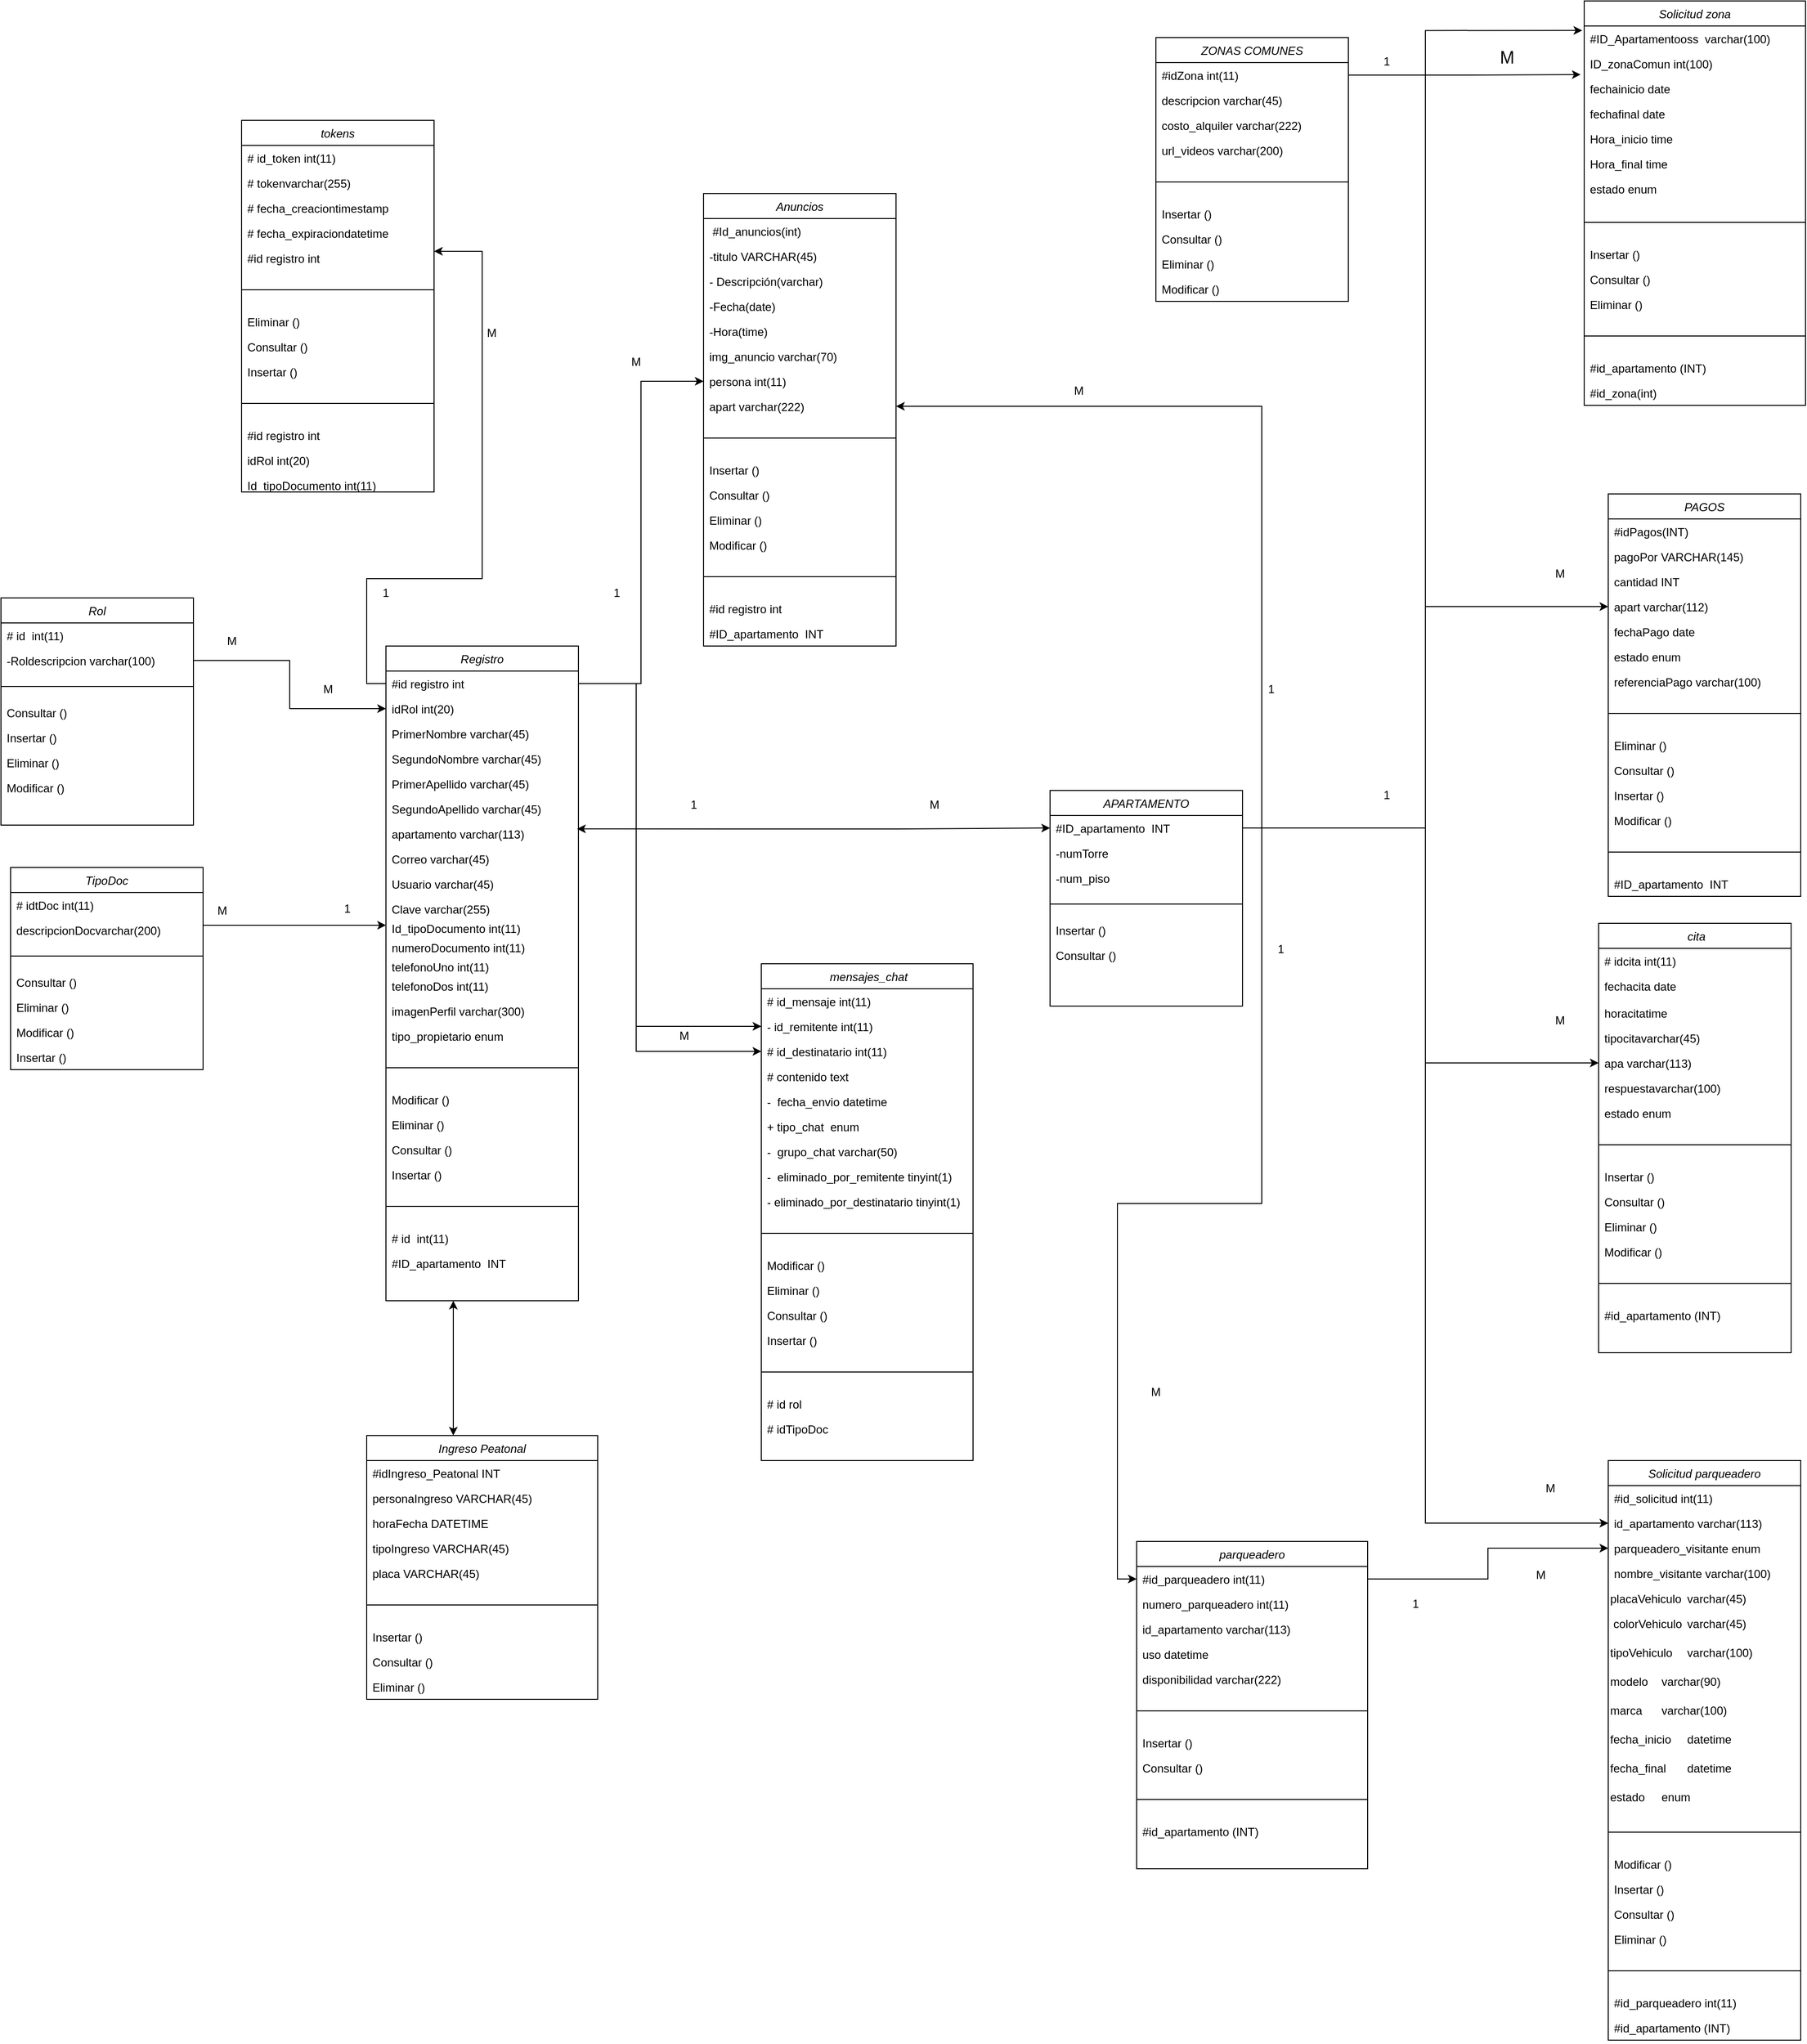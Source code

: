 <mxfile version="26.2.10">
  <diagram name="Copia de Copia de Página-3" id="r-oNF0rpGF9VPUN8534R">
    <mxGraphModel grid="1" page="1" gridSize="10" guides="1" tooltips="1" connect="1" arrows="1" fold="1" pageScale="1" pageWidth="827" pageHeight="1169" math="0" shadow="0">
      <root>
        <mxCell id="OLwwfAjp_bKcTGJdNkN8-0" />
        <mxCell id="OLwwfAjp_bKcTGJdNkN8-1" parent="OLwwfAjp_bKcTGJdNkN8-0" />
        <mxCell id="OLwwfAjp_bKcTGJdNkN8-2" value="Registro&#xa;" style="swimlane;fontStyle=2;align=center;verticalAlign=top;childLayout=stackLayout;horizontal=1;startSize=26;horizontalStack=0;resizeParent=1;resizeLast=0;collapsible=1;marginBottom=0;rounded=0;shadow=0;strokeWidth=1;" parent="OLwwfAjp_bKcTGJdNkN8-1" vertex="1">
          <mxGeometry x="630" y="-60" width="200" height="680" as="geometry">
            <mxRectangle x="230" y="140" width="160" height="26" as="alternateBounds" />
          </mxGeometry>
        </mxCell>
        <mxCell id="OLwwfAjp_bKcTGJdNkN8-3" value="#id registro int" style="text;align=left;verticalAlign=top;spacingLeft=4;spacingRight=4;overflow=hidden;rotatable=0;points=[[0,0.5],[1,0.5]];portConstraint=eastwest;rounded=0;shadow=0;html=0;" parent="OLwwfAjp_bKcTGJdNkN8-2" vertex="1">
          <mxGeometry y="26" width="200" height="26" as="geometry" />
        </mxCell>
        <mxCell id="OLwwfAjp_bKcTGJdNkN8-4" value="idRol int(20)" style="text;align=left;verticalAlign=top;spacingLeft=4;spacingRight=4;overflow=hidden;rotatable=0;points=[[0,0.5],[1,0.5]];portConstraint=eastwest;rounded=0;shadow=0;html=0;" parent="OLwwfAjp_bKcTGJdNkN8-2" vertex="1">
          <mxGeometry y="52" width="200" height="26" as="geometry" />
        </mxCell>
        <mxCell id="OLwwfAjp_bKcTGJdNkN8-5" value="PrimerNombre varchar(45)" style="text;align=left;verticalAlign=top;spacingLeft=4;spacingRight=4;overflow=hidden;rotatable=0;points=[[0,0.5],[1,0.5]];portConstraint=eastwest;rounded=0;shadow=0;html=0;" parent="OLwwfAjp_bKcTGJdNkN8-2" vertex="1">
          <mxGeometry y="78" width="200" height="26" as="geometry" />
        </mxCell>
        <mxCell id="OLwwfAjp_bKcTGJdNkN8-6" value="SegundoNombre varchar(45)" style="text;align=left;verticalAlign=top;spacingLeft=4;spacingRight=4;overflow=hidden;rotatable=0;points=[[0,0.5],[1,0.5]];portConstraint=eastwest;rounded=0;shadow=0;html=0;" parent="OLwwfAjp_bKcTGJdNkN8-2" vertex="1">
          <mxGeometry y="104" width="200" height="26" as="geometry" />
        </mxCell>
        <mxCell id="OLwwfAjp_bKcTGJdNkN8-7" value="PrimerApellido varchar(45)" style="text;align=left;verticalAlign=top;spacingLeft=4;spacingRight=4;overflow=hidden;rotatable=0;points=[[0,0.5],[1,0.5]];portConstraint=eastwest;rounded=0;shadow=0;html=0;" parent="OLwwfAjp_bKcTGJdNkN8-2" vertex="1">
          <mxGeometry y="130" width="200" height="26" as="geometry" />
        </mxCell>
        <mxCell id="OLwwfAjp_bKcTGJdNkN8-8" value="SegundoApellido varchar(45)" style="text;align=left;verticalAlign=top;spacingLeft=4;spacingRight=4;overflow=hidden;rotatable=0;points=[[0,0.5],[1,0.5]];portConstraint=eastwest;rounded=0;shadow=0;html=0;" parent="OLwwfAjp_bKcTGJdNkN8-2" vertex="1">
          <mxGeometry y="156" width="200" height="26" as="geometry" />
        </mxCell>
        <mxCell id="OLwwfAjp_bKcTGJdNkN8-9" value="apartamento varchar(113)" style="text;align=left;verticalAlign=top;spacingLeft=4;spacingRight=4;overflow=hidden;rotatable=0;points=[[0,0.5],[1,0.5]];portConstraint=eastwest;rounded=0;shadow=0;html=0;" parent="OLwwfAjp_bKcTGJdNkN8-2" vertex="1">
          <mxGeometry y="182" width="200" height="26" as="geometry" />
        </mxCell>
        <mxCell id="OLwwfAjp_bKcTGJdNkN8-10" value="Correo varchar(45)" style="text;align=left;verticalAlign=top;spacingLeft=4;spacingRight=4;overflow=hidden;rotatable=0;points=[[0,0.5],[1,0.5]];portConstraint=eastwest;rounded=0;shadow=0;html=0;" parent="OLwwfAjp_bKcTGJdNkN8-2" vertex="1">
          <mxGeometry y="208" width="200" height="26" as="geometry" />
        </mxCell>
        <mxCell id="UcNP5HeSBt4JcoeX8bZV-1" value="Usuario varchar(45)" style="text;align=left;verticalAlign=top;spacingLeft=4;spacingRight=4;overflow=hidden;rotatable=0;points=[[0,0.5],[1,0.5]];portConstraint=eastwest;rounded=0;shadow=0;html=0;" vertex="1" parent="OLwwfAjp_bKcTGJdNkN8-2">
          <mxGeometry y="234" width="200" height="26" as="geometry" />
        </mxCell>
        <mxCell id="OLwwfAjp_bKcTGJdNkN8-18" value="Clave varchar(255)" style="text;align=left;verticalAlign=top;spacingLeft=4;spacingRight=4;overflow=hidden;rotatable=0;points=[[0,0.5],[1,0.5]];portConstraint=eastwest;" parent="OLwwfAjp_bKcTGJdNkN8-2" vertex="1">
          <mxGeometry y="260" width="200" height="20" as="geometry" />
        </mxCell>
        <mxCell id="UcNP5HeSBt4JcoeX8bZV-2" value="Id_tipoDocumento int(11)" style="text;align=left;verticalAlign=top;spacingLeft=4;spacingRight=4;overflow=hidden;rotatable=0;points=[[0,0.5],[1,0.5]];portConstraint=eastwest;" vertex="1" parent="OLwwfAjp_bKcTGJdNkN8-2">
          <mxGeometry y="280" width="200" height="20" as="geometry" />
        </mxCell>
        <mxCell id="UcNP5HeSBt4JcoeX8bZV-3" value="numeroDocumento int(11)" style="text;align=left;verticalAlign=top;spacingLeft=4;spacingRight=4;overflow=hidden;rotatable=0;points=[[0,0.5],[1,0.5]];portConstraint=eastwest;" vertex="1" parent="OLwwfAjp_bKcTGJdNkN8-2">
          <mxGeometry y="300" width="200" height="20" as="geometry" />
        </mxCell>
        <mxCell id="UcNP5HeSBt4JcoeX8bZV-5" value="telefonoUno int(11)" style="text;align=left;verticalAlign=top;spacingLeft=4;spacingRight=4;overflow=hidden;rotatable=0;points=[[0,0.5],[1,0.5]];portConstraint=eastwest;" vertex="1" parent="OLwwfAjp_bKcTGJdNkN8-2">
          <mxGeometry y="320" width="200" height="20" as="geometry" />
        </mxCell>
        <mxCell id="UcNP5HeSBt4JcoeX8bZV-6" value="telefonoDos int(11)" style="text;align=left;verticalAlign=top;spacingLeft=4;spacingRight=4;overflow=hidden;rotatable=0;points=[[0,0.5],[1,0.5]];portConstraint=eastwest;" vertex="1" parent="OLwwfAjp_bKcTGJdNkN8-2">
          <mxGeometry y="340" width="200" height="26" as="geometry" />
        </mxCell>
        <mxCell id="UcNP5HeSBt4JcoeX8bZV-7" value="imagenPerfil varchar(300)" style="text;align=left;verticalAlign=top;spacingLeft=4;spacingRight=4;overflow=hidden;rotatable=0;points=[[0,0.5],[1,0.5]];portConstraint=eastwest;" vertex="1" parent="OLwwfAjp_bKcTGJdNkN8-2">
          <mxGeometry y="366" width="200" height="26" as="geometry" />
        </mxCell>
        <mxCell id="UcNP5HeSBt4JcoeX8bZV-8" value="tipo_propietario enum" style="text;align=left;verticalAlign=top;spacingLeft=4;spacingRight=4;overflow=hidden;rotatable=0;points=[[0,0.5],[1,0.5]];portConstraint=eastwest;" vertex="1" parent="OLwwfAjp_bKcTGJdNkN8-2">
          <mxGeometry y="392" width="200" height="26" as="geometry" />
        </mxCell>
        <mxCell id="OLwwfAjp_bKcTGJdNkN8-11" value="" style="line;html=1;strokeWidth=1;align=left;verticalAlign=middle;spacingTop=-1;spacingLeft=3;spacingRight=3;rotatable=0;labelPosition=right;points=[];portConstraint=eastwest;" parent="OLwwfAjp_bKcTGJdNkN8-2" vertex="1">
          <mxGeometry y="418" width="200" height="40" as="geometry" />
        </mxCell>
        <mxCell id="OLwwfAjp_bKcTGJdNkN8-12" value="Modificar ()" style="text;align=left;verticalAlign=top;spacingLeft=4;spacingRight=4;overflow=hidden;rotatable=0;points=[[0,0.5],[1,0.5]];portConstraint=eastwest;rounded=0;shadow=0;html=0;" parent="OLwwfAjp_bKcTGJdNkN8-2" vertex="1">
          <mxGeometry y="458" width="200" height="26" as="geometry" />
        </mxCell>
        <mxCell id="OLwwfAjp_bKcTGJdNkN8-13" value="Eliminar ()" style="text;align=left;verticalAlign=top;spacingLeft=4;spacingRight=4;overflow=hidden;rotatable=0;points=[[0,0.5],[1,0.5]];portConstraint=eastwest;rounded=0;shadow=0;html=0;" parent="OLwwfAjp_bKcTGJdNkN8-2" vertex="1">
          <mxGeometry y="484" width="200" height="26" as="geometry" />
        </mxCell>
        <mxCell id="OLwwfAjp_bKcTGJdNkN8-14" value="Consultar ()" style="text;align=left;verticalAlign=top;spacingLeft=4;spacingRight=4;overflow=hidden;rotatable=0;points=[[0,0.5],[1,0.5]];portConstraint=eastwest;rounded=0;shadow=0;html=0;" parent="OLwwfAjp_bKcTGJdNkN8-2" vertex="1">
          <mxGeometry y="510" width="200" height="26" as="geometry" />
        </mxCell>
        <mxCell id="OLwwfAjp_bKcTGJdNkN8-15" value="Insertar ()" style="text;align=left;verticalAlign=top;spacingLeft=4;spacingRight=4;overflow=hidden;rotatable=0;points=[[0,0.5],[1,0.5]];portConstraint=eastwest;rounded=0;shadow=0;html=0;" parent="OLwwfAjp_bKcTGJdNkN8-2" vertex="1">
          <mxGeometry y="536" width="200" height="26" as="geometry" />
        </mxCell>
        <mxCell id="OLwwfAjp_bKcTGJdNkN8-16" value="" style="line;html=1;strokeWidth=1;align=left;verticalAlign=middle;spacingTop=-1;spacingLeft=3;spacingRight=3;rotatable=0;labelPosition=right;points=[];portConstraint=eastwest;" parent="OLwwfAjp_bKcTGJdNkN8-2" vertex="1">
          <mxGeometry y="562" width="200" height="40" as="geometry" />
        </mxCell>
        <mxCell id="UcNP5HeSBt4JcoeX8bZV-23" value="# id  int(11) " style="text;align=left;verticalAlign=top;spacingLeft=4;spacingRight=4;overflow=hidden;rotatable=0;points=[[0,0.5],[1,0.5]];portConstraint=eastwest;" vertex="1" parent="OLwwfAjp_bKcTGJdNkN8-2">
          <mxGeometry y="602" width="200" height="26" as="geometry" />
        </mxCell>
        <mxCell id="UcNP5HeSBt4JcoeX8bZV-26" value="#ID_apartamento  INT" style="text;align=left;verticalAlign=top;spacingLeft=4;spacingRight=4;overflow=hidden;rotatable=0;points=[[0,0.5],[1,0.5]];portConstraint=eastwest;" vertex="1" parent="OLwwfAjp_bKcTGJdNkN8-2">
          <mxGeometry y="628" width="200" height="26" as="geometry" />
        </mxCell>
        <mxCell id="OLwwfAjp_bKcTGJdNkN8-19" value="parqueadero" style="swimlane;fontStyle=2;align=center;verticalAlign=top;childLayout=stackLayout;horizontal=1;startSize=26;horizontalStack=0;resizeParent=1;resizeLast=0;collapsible=1;marginBottom=0;rounded=0;shadow=0;strokeWidth=1;" parent="OLwwfAjp_bKcTGJdNkN8-1" vertex="1">
          <mxGeometry x="1410" y="870" width="240" height="340" as="geometry">
            <mxRectangle x="230" y="140" width="160" height="26" as="alternateBounds" />
          </mxGeometry>
        </mxCell>
        <mxCell id="OLwwfAjp_bKcTGJdNkN8-20" value="#id_parqueadero &#x9;int(11)" style="text;align=left;verticalAlign=top;spacingLeft=4;spacingRight=4;overflow=hidden;rotatable=0;points=[[0,0.5],[1,0.5]];portConstraint=eastwest;rounded=0;shadow=0;html=0;" parent="OLwwfAjp_bKcTGJdNkN8-19" vertex="1">
          <mxGeometry y="26" width="240" height="26" as="geometry" />
        </mxCell>
        <mxCell id="OLwwfAjp_bKcTGJdNkN8-21" value="numero_parqueadero&#x9;int(11)" style="text;align=left;verticalAlign=top;spacingLeft=4;spacingRight=4;overflow=hidden;rotatable=0;points=[[0,0.5],[1,0.5]];portConstraint=eastwest;rounded=0;shadow=0;html=0;" parent="OLwwfAjp_bKcTGJdNkN8-19" vertex="1">
          <mxGeometry y="52" width="240" height="26" as="geometry" />
        </mxCell>
        <mxCell id="0H8u1w8Uc_vy42uRL4dQ-38" value="id_apartamento &#x9;varchar(113)&#x9;" style="text;align=left;verticalAlign=top;spacingLeft=4;spacingRight=4;overflow=hidden;rotatable=0;points=[[0,0.5],[1,0.5]];portConstraint=eastwest;rounded=0;shadow=0;html=0;" vertex="1" parent="OLwwfAjp_bKcTGJdNkN8-19">
          <mxGeometry y="78" width="240" height="26" as="geometry" />
        </mxCell>
        <mxCell id="0H8u1w8Uc_vy42uRL4dQ-39" value="uso&#x9;datetime&#x9;" style="text;align=left;verticalAlign=top;spacingLeft=4;spacingRight=4;overflow=hidden;rotatable=0;points=[[0,0.5],[1,0.5]];portConstraint=eastwest;rounded=0;shadow=0;html=0;" vertex="1" parent="OLwwfAjp_bKcTGJdNkN8-19">
          <mxGeometry y="104" width="240" height="26" as="geometry" />
        </mxCell>
        <mxCell id="0H8u1w8Uc_vy42uRL4dQ-40" value="disponibilidad&#x9;varchar(222)" style="text;align=left;verticalAlign=top;spacingLeft=4;spacingRight=4;overflow=hidden;rotatable=0;points=[[0,0.5],[1,0.5]];portConstraint=eastwest;rounded=0;shadow=0;html=0;" vertex="1" parent="OLwwfAjp_bKcTGJdNkN8-19">
          <mxGeometry y="130" width="240" height="26" as="geometry" />
        </mxCell>
        <mxCell id="OLwwfAjp_bKcTGJdNkN8-22" value="" style="line;html=1;strokeWidth=1;align=left;verticalAlign=middle;spacingTop=-1;spacingLeft=3;spacingRight=3;rotatable=0;labelPosition=right;points=[];portConstraint=eastwest;" parent="OLwwfAjp_bKcTGJdNkN8-19" vertex="1">
          <mxGeometry y="156" width="240" height="40" as="geometry" />
        </mxCell>
        <mxCell id="OLwwfAjp_bKcTGJdNkN8-23" value="Insertar ()" style="text;align=left;verticalAlign=top;spacingLeft=4;spacingRight=4;overflow=hidden;rotatable=0;points=[[0,0.5],[1,0.5]];portConstraint=eastwest;rounded=0;shadow=0;html=0;" parent="OLwwfAjp_bKcTGJdNkN8-19" vertex="1">
          <mxGeometry y="196" width="240" height="26" as="geometry" />
        </mxCell>
        <mxCell id="OLwwfAjp_bKcTGJdNkN8-24" value="Consultar ()" style="text;align=left;verticalAlign=top;spacingLeft=4;spacingRight=4;overflow=hidden;rotatable=0;points=[[0,0.5],[1,0.5]];portConstraint=eastwest;rounded=0;shadow=0;html=0;" parent="OLwwfAjp_bKcTGJdNkN8-19" vertex="1">
          <mxGeometry y="222" width="240" height="26" as="geometry" />
        </mxCell>
        <mxCell id="OLwwfAjp_bKcTGJdNkN8-25" value="" style="line;html=1;strokeWidth=1;align=left;verticalAlign=middle;spacingTop=-1;spacingLeft=3;spacingRight=3;rotatable=0;labelPosition=right;points=[];portConstraint=eastwest;" parent="OLwwfAjp_bKcTGJdNkN8-19" vertex="1">
          <mxGeometry y="248" width="240" height="40" as="geometry" />
        </mxCell>
        <mxCell id="OLwwfAjp_bKcTGJdNkN8-26" value="#id_apartamento (INT)" style="text;align=left;verticalAlign=top;spacingLeft=4;spacingRight=4;overflow=hidden;rotatable=0;points=[[0,0.5],[1,0.5]];portConstraint=eastwest;" parent="OLwwfAjp_bKcTGJdNkN8-19" vertex="1">
          <mxGeometry y="288" width="240" height="26" as="geometry" />
        </mxCell>
        <mxCell id="OLwwfAjp_bKcTGJdNkN8-27" value=" cita" style="swimlane;fontStyle=2;align=center;verticalAlign=top;childLayout=stackLayout;horizontal=1;startSize=26;horizontalStack=0;resizeParent=1;resizeLast=0;collapsible=1;marginBottom=0;rounded=0;shadow=0;strokeWidth=1;" parent="OLwwfAjp_bKcTGJdNkN8-1" vertex="1">
          <mxGeometry x="1890" y="228" width="200" height="446" as="geometry">
            <mxRectangle x="230" y="140" width="160" height="26" as="alternateBounds" />
          </mxGeometry>
        </mxCell>
        <mxCell id="OLwwfAjp_bKcTGJdNkN8-28" value="# idcita int(11)" style="text;align=left;verticalAlign=top;spacingLeft=4;spacingRight=4;overflow=hidden;rotatable=0;points=[[0,0.5],[1,0.5]];portConstraint=eastwest;" parent="OLwwfAjp_bKcTGJdNkN8-27" vertex="1">
          <mxGeometry y="26" width="200" height="26" as="geometry" />
        </mxCell>
        <mxCell id="OLwwfAjp_bKcTGJdNkN8-29" value="fechacita date" style="text;align=left;verticalAlign=top;spacingLeft=4;spacingRight=4;overflow=hidden;rotatable=0;points=[[0,0.5],[1,0.5]];portConstraint=eastwest;rounded=0;shadow=0;html=0;" parent="OLwwfAjp_bKcTGJdNkN8-27" vertex="1">
          <mxGeometry y="52" width="200" height="28" as="geometry" />
        </mxCell>
        <mxCell id="OLwwfAjp_bKcTGJdNkN8-30" value="horacitatime" style="text;align=left;verticalAlign=top;spacingLeft=4;spacingRight=4;overflow=hidden;rotatable=0;points=[[0,0.5],[1,0.5]];portConstraint=eastwest;rounded=0;shadow=0;html=0;" parent="OLwwfAjp_bKcTGJdNkN8-27" vertex="1">
          <mxGeometry y="80" width="200" height="26" as="geometry" />
        </mxCell>
        <mxCell id="OLwwfAjp_bKcTGJdNkN8-31" value="tipocitavarchar(45)" style="text;align=left;verticalAlign=top;spacingLeft=4;spacingRight=4;overflow=hidden;rotatable=0;points=[[0,0.5],[1,0.5]];portConstraint=eastwest;rounded=0;shadow=0;html=0;" parent="OLwwfAjp_bKcTGJdNkN8-27" vertex="1">
          <mxGeometry y="106" width="200" height="26" as="geometry" />
        </mxCell>
        <mxCell id="0H8u1w8Uc_vy42uRL4dQ-17" value="apa varchar(113)" style="text;align=left;verticalAlign=top;spacingLeft=4;spacingRight=4;overflow=hidden;rotatable=0;points=[[0,0.5],[1,0.5]];portConstraint=eastwest;rounded=0;shadow=0;html=0;" vertex="1" parent="OLwwfAjp_bKcTGJdNkN8-27">
          <mxGeometry y="132" width="200" height="26" as="geometry" />
        </mxCell>
        <mxCell id="0H8u1w8Uc_vy42uRL4dQ-18" value="respuestavarchar(100)" style="text;align=left;verticalAlign=top;spacingLeft=4;spacingRight=4;overflow=hidden;rotatable=0;points=[[0,0.5],[1,0.5]];portConstraint=eastwest;rounded=0;shadow=0;html=0;" vertex="1" parent="OLwwfAjp_bKcTGJdNkN8-27">
          <mxGeometry y="158" width="200" height="26" as="geometry" />
        </mxCell>
        <mxCell id="0H8u1w8Uc_vy42uRL4dQ-19" value="estado enum" style="text;align=left;verticalAlign=top;spacingLeft=4;spacingRight=4;overflow=hidden;rotatable=0;points=[[0,0.5],[1,0.5]];portConstraint=eastwest;rounded=0;shadow=0;html=0;" vertex="1" parent="OLwwfAjp_bKcTGJdNkN8-27">
          <mxGeometry y="184" width="200" height="26" as="geometry" />
        </mxCell>
        <mxCell id="OLwwfAjp_bKcTGJdNkN8-32" value="" style="line;html=1;strokeWidth=1;align=left;verticalAlign=middle;spacingTop=-1;spacingLeft=3;spacingRight=3;rotatable=0;labelPosition=right;points=[];portConstraint=eastwest;" parent="OLwwfAjp_bKcTGJdNkN8-27" vertex="1">
          <mxGeometry y="210" width="200" height="40" as="geometry" />
        </mxCell>
        <mxCell id="OLwwfAjp_bKcTGJdNkN8-33" value="Insertar ()" style="text;align=left;verticalAlign=top;spacingLeft=4;spacingRight=4;overflow=hidden;rotatable=0;points=[[0,0.5],[1,0.5]];portConstraint=eastwest;rounded=0;shadow=0;html=0;" parent="OLwwfAjp_bKcTGJdNkN8-27" vertex="1">
          <mxGeometry y="250" width="200" height="26" as="geometry" />
        </mxCell>
        <mxCell id="OLwwfAjp_bKcTGJdNkN8-34" value="Consultar ()" style="text;align=left;verticalAlign=top;spacingLeft=4;spacingRight=4;overflow=hidden;rotatable=0;points=[[0,0.5],[1,0.5]];portConstraint=eastwest;rounded=0;shadow=0;html=0;" parent="OLwwfAjp_bKcTGJdNkN8-27" vertex="1">
          <mxGeometry y="276" width="200" height="26" as="geometry" />
        </mxCell>
        <mxCell id="OLwwfAjp_bKcTGJdNkN8-35" value="Eliminar ()" style="text;align=left;verticalAlign=top;spacingLeft=4;spacingRight=4;overflow=hidden;rotatable=0;points=[[0,0.5],[1,0.5]];portConstraint=eastwest;rounded=0;shadow=0;html=0;" parent="OLwwfAjp_bKcTGJdNkN8-27" vertex="1">
          <mxGeometry y="302" width="200" height="26" as="geometry" />
        </mxCell>
        <mxCell id="OLwwfAjp_bKcTGJdNkN8-36" value="Modificar ()" style="text;align=left;verticalAlign=top;spacingLeft=4;spacingRight=4;overflow=hidden;rotatable=0;points=[[0,0.5],[1,0.5]];portConstraint=eastwest;rounded=0;shadow=0;html=0;" parent="OLwwfAjp_bKcTGJdNkN8-27" vertex="1">
          <mxGeometry y="328" width="200" height="26" as="geometry" />
        </mxCell>
        <mxCell id="OLwwfAjp_bKcTGJdNkN8-37" value="" style="line;html=1;strokeWidth=1;align=left;verticalAlign=middle;spacingTop=-1;spacingLeft=3;spacingRight=3;rotatable=0;labelPosition=right;points=[];portConstraint=eastwest;" parent="OLwwfAjp_bKcTGJdNkN8-27" vertex="1">
          <mxGeometry y="354" width="200" height="40" as="geometry" />
        </mxCell>
        <mxCell id="OLwwfAjp_bKcTGJdNkN8-38" value="#id_apartamento (INT)" style="text;align=left;verticalAlign=top;spacingLeft=4;spacingRight=4;overflow=hidden;rotatable=0;points=[[0,0.5],[1,0.5]];portConstraint=eastwest;" parent="OLwwfAjp_bKcTGJdNkN8-27" vertex="1">
          <mxGeometry y="394" width="200" height="26" as="geometry" />
        </mxCell>
        <mxCell id="OLwwfAjp_bKcTGJdNkN8-39" value="APARTAMENTO" style="swimlane;fontStyle=2;align=center;verticalAlign=top;childLayout=stackLayout;horizontal=1;startSize=26;horizontalStack=0;resizeParent=1;resizeLast=0;collapsible=1;marginBottom=0;rounded=0;shadow=0;strokeWidth=1;" parent="OLwwfAjp_bKcTGJdNkN8-1" vertex="1">
          <mxGeometry x="1320" y="90" width="200" height="224" as="geometry">
            <mxRectangle x="230" y="140" width="160" height="26" as="alternateBounds" />
          </mxGeometry>
        </mxCell>
        <mxCell id="OLwwfAjp_bKcTGJdNkN8-40" value="#ID_apartamento  INT" style="text;align=left;verticalAlign=top;spacingLeft=4;spacingRight=4;overflow=hidden;rotatable=0;points=[[0,0.5],[1,0.5]];portConstraint=eastwest;" parent="OLwwfAjp_bKcTGJdNkN8-39" vertex="1">
          <mxGeometry y="26" width="200" height="26" as="geometry" />
        </mxCell>
        <mxCell id="OLwwfAjp_bKcTGJdNkN8-41" value="-numTorre" style="text;align=left;verticalAlign=top;spacingLeft=4;spacingRight=4;overflow=hidden;rotatable=0;points=[[0,0.5],[1,0.5]];portConstraint=eastwest;" parent="OLwwfAjp_bKcTGJdNkN8-39" vertex="1">
          <mxGeometry y="52" width="200" height="26" as="geometry" />
        </mxCell>
        <mxCell id="OLwwfAjp_bKcTGJdNkN8-42" value="-num_piso" style="text;align=left;verticalAlign=top;spacingLeft=4;spacingRight=4;overflow=hidden;rotatable=0;points=[[0,0.5],[1,0.5]];portConstraint=eastwest;" parent="OLwwfAjp_bKcTGJdNkN8-39" vertex="1">
          <mxGeometry y="78" width="200" height="26" as="geometry" />
        </mxCell>
        <mxCell id="OLwwfAjp_bKcTGJdNkN8-43" value="" style="line;html=1;strokeWidth=1;align=left;verticalAlign=middle;spacingTop=-1;spacingLeft=3;spacingRight=3;rotatable=0;labelPosition=right;points=[];portConstraint=eastwest;" parent="OLwwfAjp_bKcTGJdNkN8-39" vertex="1">
          <mxGeometry y="104" width="200" height="28" as="geometry" />
        </mxCell>
        <mxCell id="OLwwfAjp_bKcTGJdNkN8-44" value="Insertar ()" style="text;align=left;verticalAlign=top;spacingLeft=4;spacingRight=4;overflow=hidden;rotatable=0;points=[[0,0.5],[1,0.5]];portConstraint=eastwest;rounded=0;shadow=0;html=0;" parent="OLwwfAjp_bKcTGJdNkN8-39" vertex="1">
          <mxGeometry y="132" width="200" height="26" as="geometry" />
        </mxCell>
        <mxCell id="OLwwfAjp_bKcTGJdNkN8-45" value="Consultar ()" style="text;align=left;verticalAlign=top;spacingLeft=4;spacingRight=4;overflow=hidden;rotatable=0;points=[[0,0.5],[1,0.5]];portConstraint=eastwest;rounded=0;shadow=0;html=0;" parent="OLwwfAjp_bKcTGJdNkN8-39" vertex="1">
          <mxGeometry y="158" width="200" height="26" as="geometry" />
        </mxCell>
        <mxCell id="OLwwfAjp_bKcTGJdNkN8-52" value="ZONAS COMUNES" style="swimlane;fontStyle=2;align=center;verticalAlign=top;childLayout=stackLayout;horizontal=1;startSize=26;horizontalStack=0;resizeParent=1;resizeLast=0;collapsible=1;marginBottom=0;rounded=0;shadow=0;strokeWidth=1;" parent="OLwwfAjp_bKcTGJdNkN8-1" vertex="1">
          <mxGeometry x="1430" y="-692" width="200" height="274" as="geometry">
            <mxRectangle x="230" y="140" width="160" height="26" as="alternateBounds" />
          </mxGeometry>
        </mxCell>
        <mxCell id="OLwwfAjp_bKcTGJdNkN8-53" value="#idZona &#x9;int(11)" style="text;align=left;verticalAlign=top;spacingLeft=4;spacingRight=4;overflow=hidden;rotatable=0;points=[[0,0.5],[1,0.5]];portConstraint=eastwest;" parent="OLwwfAjp_bKcTGJdNkN8-52" vertex="1">
          <mxGeometry y="26" width="200" height="26" as="geometry" />
        </mxCell>
        <mxCell id="OLwwfAjp_bKcTGJdNkN8-54" value="descripcion&#x9;varchar(45)" style="text;align=left;verticalAlign=top;spacingLeft=4;spacingRight=4;overflow=hidden;rotatable=0;points=[[0,0.5],[1,0.5]];portConstraint=eastwest;rounded=0;shadow=0;html=0;" parent="OLwwfAjp_bKcTGJdNkN8-52" vertex="1">
          <mxGeometry y="52" width="200" height="26" as="geometry" />
        </mxCell>
        <mxCell id="0H8u1w8Uc_vy42uRL4dQ-55" value="costo_alquiler&#x9;varchar(222)&#x9;" style="text;align=left;verticalAlign=top;spacingLeft=4;spacingRight=4;overflow=hidden;rotatable=0;points=[[0,0.5],[1,0.5]];portConstraint=eastwest;rounded=0;shadow=0;html=0;" vertex="1" parent="OLwwfAjp_bKcTGJdNkN8-52">
          <mxGeometry y="78" width="200" height="26" as="geometry" />
        </mxCell>
        <mxCell id="0H8u1w8Uc_vy42uRL4dQ-56" value="url_videos&#x9;varchar(200)" style="text;align=left;verticalAlign=top;spacingLeft=4;spacingRight=4;overflow=hidden;rotatable=0;points=[[0,0.5],[1,0.5]];portConstraint=eastwest;rounded=0;shadow=0;html=0;" vertex="1" parent="OLwwfAjp_bKcTGJdNkN8-52">
          <mxGeometry y="104" width="200" height="26" as="geometry" />
        </mxCell>
        <mxCell id="OLwwfAjp_bKcTGJdNkN8-55" value="" style="line;html=1;strokeWidth=1;align=left;verticalAlign=middle;spacingTop=-1;spacingLeft=3;spacingRight=3;rotatable=0;labelPosition=right;points=[];portConstraint=eastwest;" parent="OLwwfAjp_bKcTGJdNkN8-52" vertex="1">
          <mxGeometry y="130" width="200" height="40" as="geometry" />
        </mxCell>
        <mxCell id="OLwwfAjp_bKcTGJdNkN8-56" value="Insertar ()" style="text;align=left;verticalAlign=top;spacingLeft=4;spacingRight=4;overflow=hidden;rotatable=0;points=[[0,0.5],[1,0.5]];portConstraint=eastwest;rounded=0;shadow=0;html=0;" parent="OLwwfAjp_bKcTGJdNkN8-52" vertex="1">
          <mxGeometry y="170" width="200" height="26" as="geometry" />
        </mxCell>
        <mxCell id="OLwwfAjp_bKcTGJdNkN8-57" value="Consultar ()" style="text;align=left;verticalAlign=top;spacingLeft=4;spacingRight=4;overflow=hidden;rotatable=0;points=[[0,0.5],[1,0.5]];portConstraint=eastwest;rounded=0;shadow=0;html=0;" parent="OLwwfAjp_bKcTGJdNkN8-52" vertex="1">
          <mxGeometry y="196" width="200" height="26" as="geometry" />
        </mxCell>
        <mxCell id="OLwwfAjp_bKcTGJdNkN8-58" value="Eliminar ()" style="text;align=left;verticalAlign=top;spacingLeft=4;spacingRight=4;overflow=hidden;rotatable=0;points=[[0,0.5],[1,0.5]];portConstraint=eastwest;rounded=0;shadow=0;html=0;" parent="OLwwfAjp_bKcTGJdNkN8-52" vertex="1">
          <mxGeometry y="222" width="200" height="26" as="geometry" />
        </mxCell>
        <mxCell id="OLwwfAjp_bKcTGJdNkN8-59" value="Modificar ()" style="text;align=left;verticalAlign=top;spacingLeft=4;spacingRight=4;overflow=hidden;rotatable=0;points=[[0,0.5],[1,0.5]];portConstraint=eastwest;rounded=0;shadow=0;html=0;" parent="OLwwfAjp_bKcTGJdNkN8-52" vertex="1">
          <mxGeometry y="248" width="200" height="26" as="geometry" />
        </mxCell>
        <mxCell id="OLwwfAjp_bKcTGJdNkN8-60" value="Solicitud zona" style="swimlane;fontStyle=2;align=center;verticalAlign=top;childLayout=stackLayout;horizontal=1;startSize=26;horizontalStack=0;resizeParent=1;resizeLast=0;collapsible=1;marginBottom=0;rounded=0;shadow=0;strokeWidth=1;" parent="OLwwfAjp_bKcTGJdNkN8-1" vertex="1">
          <mxGeometry x="1875" y="-730" width="230" height="420" as="geometry">
            <mxRectangle x="230" y="140" width="160" height="26" as="alternateBounds" />
          </mxGeometry>
        </mxCell>
        <mxCell id="OLwwfAjp_bKcTGJdNkN8-61" value="#ID_Apartamentooss  varchar(100)" style="text;align=left;verticalAlign=top;spacingLeft=4;spacingRight=4;overflow=hidden;rotatable=0;points=[[0,0.5],[1,0.5]];portConstraint=eastwest;rounded=0;shadow=0;html=0;" parent="OLwwfAjp_bKcTGJdNkN8-60" vertex="1">
          <mxGeometry y="26" width="230" height="26" as="geometry" />
        </mxCell>
        <mxCell id="OLwwfAjp_bKcTGJdNkN8-62" value="ID_zonaComun int(100)" style="text;align=left;verticalAlign=top;spacingLeft=4;spacingRight=4;overflow=hidden;rotatable=0;points=[[0,0.5],[1,0.5]];portConstraint=eastwest;rounded=0;shadow=0;html=0;" parent="OLwwfAjp_bKcTGJdNkN8-60" vertex="1">
          <mxGeometry y="52" width="230" height="26" as="geometry" />
        </mxCell>
        <mxCell id="OLwwfAjp_bKcTGJdNkN8-63" value="fechainicio&#x9;date" style="text;align=left;verticalAlign=top;spacingLeft=4;spacingRight=4;overflow=hidden;rotatable=0;points=[[0,0.5],[1,0.5]];portConstraint=eastwest;" parent="OLwwfAjp_bKcTGJdNkN8-60" vertex="1">
          <mxGeometry y="78" width="230" height="26" as="geometry" />
        </mxCell>
        <mxCell id="0H8u1w8Uc_vy42uRL4dQ-50" value="fechafinal&#x9;date" style="text;align=left;verticalAlign=top;spacingLeft=4;spacingRight=4;overflow=hidden;rotatable=0;points=[[0,0.5],[1,0.5]];portConstraint=eastwest;" vertex="1" parent="OLwwfAjp_bKcTGJdNkN8-60">
          <mxGeometry y="104" width="230" height="26" as="geometry" />
        </mxCell>
        <mxCell id="0H8u1w8Uc_vy42uRL4dQ-51" value="Hora_inicio time" style="text;align=left;verticalAlign=top;spacingLeft=4;spacingRight=4;overflow=hidden;rotatable=0;points=[[0,0.5],[1,0.5]];portConstraint=eastwest;" vertex="1" parent="OLwwfAjp_bKcTGJdNkN8-60">
          <mxGeometry y="130" width="230" height="26" as="geometry" />
        </mxCell>
        <mxCell id="0H8u1w8Uc_vy42uRL4dQ-52" value="Hora_final&#x9;time" style="text;align=left;verticalAlign=top;spacingLeft=4;spacingRight=4;overflow=hidden;rotatable=0;points=[[0,0.5],[1,0.5]];portConstraint=eastwest;" vertex="1" parent="OLwwfAjp_bKcTGJdNkN8-60">
          <mxGeometry y="156" width="230" height="26" as="geometry" />
        </mxCell>
        <mxCell id="0H8u1w8Uc_vy42uRL4dQ-53" value="estado enum" style="text;align=left;verticalAlign=top;spacingLeft=4;spacingRight=4;overflow=hidden;rotatable=0;points=[[0,0.5],[1,0.5]];portConstraint=eastwest;" vertex="1" parent="OLwwfAjp_bKcTGJdNkN8-60">
          <mxGeometry y="182" width="230" height="28" as="geometry" />
        </mxCell>
        <mxCell id="OLwwfAjp_bKcTGJdNkN8-64" value="" style="line;html=1;strokeWidth=1;align=left;verticalAlign=middle;spacingTop=-1;spacingLeft=3;spacingRight=3;rotatable=0;labelPosition=right;points=[];portConstraint=eastwest;" parent="OLwwfAjp_bKcTGJdNkN8-60" vertex="1">
          <mxGeometry y="210" width="230" height="40" as="geometry" />
        </mxCell>
        <mxCell id="OLwwfAjp_bKcTGJdNkN8-65" value="Insertar ()" style="text;align=left;verticalAlign=top;spacingLeft=4;spacingRight=4;overflow=hidden;rotatable=0;points=[[0,0.5],[1,0.5]];portConstraint=eastwest;rounded=0;shadow=0;html=0;" parent="OLwwfAjp_bKcTGJdNkN8-60" vertex="1">
          <mxGeometry y="250" width="230" height="26" as="geometry" />
        </mxCell>
        <mxCell id="OLwwfAjp_bKcTGJdNkN8-66" value="Consultar ()" style="text;align=left;verticalAlign=top;spacingLeft=4;spacingRight=4;overflow=hidden;rotatable=0;points=[[0,0.5],[1,0.5]];portConstraint=eastwest;rounded=0;shadow=0;html=0;" parent="OLwwfAjp_bKcTGJdNkN8-60" vertex="1">
          <mxGeometry y="276" width="230" height="26" as="geometry" />
        </mxCell>
        <mxCell id="OLwwfAjp_bKcTGJdNkN8-67" value="Eliminar ()" style="text;align=left;verticalAlign=top;spacingLeft=4;spacingRight=4;overflow=hidden;rotatable=0;points=[[0,0.5],[1,0.5]];portConstraint=eastwest;rounded=0;shadow=0;html=0;" parent="OLwwfAjp_bKcTGJdNkN8-60" vertex="1">
          <mxGeometry y="302" width="230" height="26" as="geometry" />
        </mxCell>
        <mxCell id="OLwwfAjp_bKcTGJdNkN8-68" value="" style="line;html=1;strokeWidth=1;align=left;verticalAlign=middle;spacingTop=-1;spacingLeft=3;spacingRight=3;rotatable=0;labelPosition=right;points=[];portConstraint=eastwest;" parent="OLwwfAjp_bKcTGJdNkN8-60" vertex="1">
          <mxGeometry y="328" width="230" height="40" as="geometry" />
        </mxCell>
        <mxCell id="OLwwfAjp_bKcTGJdNkN8-69" value="#id_apartamento (INT)" style="text;align=left;verticalAlign=top;spacingLeft=4;spacingRight=4;overflow=hidden;rotatable=0;points=[[0,0.5],[1,0.5]];portConstraint=eastwest;" parent="OLwwfAjp_bKcTGJdNkN8-60" vertex="1">
          <mxGeometry y="368" width="230" height="26" as="geometry" />
        </mxCell>
        <mxCell id="OLwwfAjp_bKcTGJdNkN8-70" value="#id_zona(int)" style="text;align=left;verticalAlign=top;spacingLeft=4;spacingRight=4;overflow=hidden;rotatable=0;points=[[0,0.5],[1,0.5]];portConstraint=eastwest;" parent="OLwwfAjp_bKcTGJdNkN8-60" vertex="1">
          <mxGeometry y="394" width="230" height="26" as="geometry" />
        </mxCell>
        <mxCell id="OLwwfAjp_bKcTGJdNkN8-71" value="Anuncios" style="swimlane;fontStyle=2;align=center;verticalAlign=top;childLayout=stackLayout;horizontal=1;startSize=26;horizontalStack=0;resizeParent=1;resizeLast=0;collapsible=1;marginBottom=0;rounded=0;shadow=0;strokeWidth=1;" parent="OLwwfAjp_bKcTGJdNkN8-1" vertex="1">
          <mxGeometry x="960" y="-530" width="200" height="470" as="geometry">
            <mxRectangle x="230" y="140" width="160" height="26" as="alternateBounds" />
          </mxGeometry>
        </mxCell>
        <mxCell id="OLwwfAjp_bKcTGJdNkN8-72" value=" #Id_anuncios(int)" style="text;align=left;verticalAlign=top;spacingLeft=4;spacingRight=4;overflow=hidden;rotatable=0;points=[[0,0.5],[1,0.5]];portConstraint=eastwest;" parent="OLwwfAjp_bKcTGJdNkN8-71" vertex="1">
          <mxGeometry y="26" width="200" height="26" as="geometry" />
        </mxCell>
        <mxCell id="OLwwfAjp_bKcTGJdNkN8-73" value="-titulo VARCHAR(45)" style="text;align=left;verticalAlign=top;spacingLeft=4;spacingRight=4;overflow=hidden;rotatable=0;points=[[0,0.5],[1,0.5]];portConstraint=eastwest;rounded=0;shadow=0;html=0;" parent="OLwwfAjp_bKcTGJdNkN8-71" vertex="1">
          <mxGeometry y="52" width="200" height="26" as="geometry" />
        </mxCell>
        <mxCell id="OLwwfAjp_bKcTGJdNkN8-74" value="- Descripción(varchar)    " style="text;align=left;verticalAlign=top;spacingLeft=4;spacingRight=4;overflow=hidden;rotatable=0;points=[[0,0.5],[1,0.5]];portConstraint=eastwest;rounded=0;shadow=0;html=0;" parent="OLwwfAjp_bKcTGJdNkN8-71" vertex="1">
          <mxGeometry y="78" width="200" height="26" as="geometry" />
        </mxCell>
        <mxCell id="OLwwfAjp_bKcTGJdNkN8-75" value="-Fecha(date)" style="text;align=left;verticalAlign=top;spacingLeft=4;spacingRight=4;overflow=hidden;rotatable=0;points=[[0,0.5],[1,0.5]];portConstraint=eastwest;rounded=0;shadow=0;html=0;" parent="OLwwfAjp_bKcTGJdNkN8-71" vertex="1">
          <mxGeometry y="104" width="200" height="26" as="geometry" />
        </mxCell>
        <mxCell id="OLwwfAjp_bKcTGJdNkN8-76" value="-Hora(time)" style="text;align=left;verticalAlign=top;spacingLeft=4;spacingRight=4;overflow=hidden;rotatable=0;points=[[0,0.5],[1,0.5]];portConstraint=eastwest;rounded=0;shadow=0;html=0;" parent="OLwwfAjp_bKcTGJdNkN8-71" vertex="1">
          <mxGeometry y="130" width="200" height="26" as="geometry" />
        </mxCell>
        <mxCell id="0H8u1w8Uc_vy42uRL4dQ-22" value="img_anuncio varchar(70)" style="text;align=left;verticalAlign=top;spacingLeft=4;spacingRight=4;overflow=hidden;rotatable=0;points=[[0,0.5],[1,0.5]];portConstraint=eastwest;rounded=0;shadow=0;html=0;" vertex="1" parent="OLwwfAjp_bKcTGJdNkN8-71">
          <mxGeometry y="156" width="200" height="26" as="geometry" />
        </mxCell>
        <mxCell id="0H8u1w8Uc_vy42uRL4dQ-23" value="persona int(11)" style="text;align=left;verticalAlign=top;spacingLeft=4;spacingRight=4;overflow=hidden;rotatable=0;points=[[0,0.5],[1,0.5]];portConstraint=eastwest;rounded=0;shadow=0;html=0;" vertex="1" parent="OLwwfAjp_bKcTGJdNkN8-71">
          <mxGeometry y="182" width="200" height="26" as="geometry" />
        </mxCell>
        <mxCell id="0H8u1w8Uc_vy42uRL4dQ-24" value="apart varchar(222)" style="text;align=left;verticalAlign=top;spacingLeft=4;spacingRight=4;overflow=hidden;rotatable=0;points=[[0,0.5],[1,0.5]];portConstraint=eastwest;" vertex="1" parent="OLwwfAjp_bKcTGJdNkN8-71">
          <mxGeometry y="208" width="200" height="26" as="geometry" />
        </mxCell>
        <mxCell id="OLwwfAjp_bKcTGJdNkN8-77" value="" style="line;html=1;strokeWidth=1;align=left;verticalAlign=middle;spacingTop=-1;spacingLeft=3;spacingRight=3;rotatable=0;labelPosition=right;points=[];portConstraint=eastwest;" parent="OLwwfAjp_bKcTGJdNkN8-71" vertex="1">
          <mxGeometry y="234" width="200" height="40" as="geometry" />
        </mxCell>
        <mxCell id="OLwwfAjp_bKcTGJdNkN8-78" value="Insertar ()" style="text;align=left;verticalAlign=top;spacingLeft=4;spacingRight=4;overflow=hidden;rotatable=0;points=[[0,0.5],[1,0.5]];portConstraint=eastwest;rounded=0;shadow=0;html=0;" parent="OLwwfAjp_bKcTGJdNkN8-71" vertex="1">
          <mxGeometry y="274" width="200" height="26" as="geometry" />
        </mxCell>
        <mxCell id="OLwwfAjp_bKcTGJdNkN8-79" value="Consultar ()" style="text;align=left;verticalAlign=top;spacingLeft=4;spacingRight=4;overflow=hidden;rotatable=0;points=[[0,0.5],[1,0.5]];portConstraint=eastwest;rounded=0;shadow=0;html=0;" parent="OLwwfAjp_bKcTGJdNkN8-71" vertex="1">
          <mxGeometry y="300" width="200" height="26" as="geometry" />
        </mxCell>
        <mxCell id="OLwwfAjp_bKcTGJdNkN8-80" value="Eliminar ()" style="text;align=left;verticalAlign=top;spacingLeft=4;spacingRight=4;overflow=hidden;rotatable=0;points=[[0,0.5],[1,0.5]];portConstraint=eastwest;rounded=0;shadow=0;html=0;" parent="OLwwfAjp_bKcTGJdNkN8-71" vertex="1">
          <mxGeometry y="326" width="200" height="26" as="geometry" />
        </mxCell>
        <mxCell id="OLwwfAjp_bKcTGJdNkN8-81" value="Modificar ()" style="text;align=left;verticalAlign=top;spacingLeft=4;spacingRight=4;overflow=hidden;rotatable=0;points=[[0,0.5],[1,0.5]];portConstraint=eastwest;rounded=0;shadow=0;html=0;" parent="OLwwfAjp_bKcTGJdNkN8-71" vertex="1">
          <mxGeometry y="352" width="200" height="26" as="geometry" />
        </mxCell>
        <mxCell id="OLwwfAjp_bKcTGJdNkN8-82" value="" style="line;html=1;strokeWidth=1;align=left;verticalAlign=middle;spacingTop=-1;spacingLeft=3;spacingRight=3;rotatable=0;labelPosition=right;points=[];portConstraint=eastwest;" parent="OLwwfAjp_bKcTGJdNkN8-71" vertex="1">
          <mxGeometry y="378" width="200" height="40" as="geometry" />
        </mxCell>
        <mxCell id="UcNP5HeSBt4JcoeX8bZV-12" value="#id registro int" style="text;align=left;verticalAlign=top;spacingLeft=4;spacingRight=4;overflow=hidden;rotatable=0;points=[[0,0.5],[1,0.5]];portConstraint=eastwest;rounded=0;shadow=0;html=0;" vertex="1" parent="OLwwfAjp_bKcTGJdNkN8-71">
          <mxGeometry y="418" width="200" height="26" as="geometry" />
        </mxCell>
        <mxCell id="UcNP5HeSBt4JcoeX8bZV-13" value="#ID_apartamento  INT" style="text;align=left;verticalAlign=top;spacingLeft=4;spacingRight=4;overflow=hidden;rotatable=0;points=[[0,0.5],[1,0.5]];portConstraint=eastwest;" vertex="1" parent="OLwwfAjp_bKcTGJdNkN8-71">
          <mxGeometry y="444" width="200" height="26" as="geometry" />
        </mxCell>
        <mxCell id="OLwwfAjp_bKcTGJdNkN8-84" value="Rol" style="swimlane;fontStyle=2;align=center;verticalAlign=top;childLayout=stackLayout;horizontal=1;startSize=26;horizontalStack=0;resizeParent=1;resizeLast=0;collapsible=1;marginBottom=0;rounded=0;shadow=0;strokeWidth=1;" parent="OLwwfAjp_bKcTGJdNkN8-1" vertex="1">
          <mxGeometry x="230" y="-110" width="200" height="236" as="geometry">
            <mxRectangle x="230" y="140" width="160" height="26" as="alternateBounds" />
          </mxGeometry>
        </mxCell>
        <mxCell id="OLwwfAjp_bKcTGJdNkN8-85" value="# id  int(11) " style="text;align=left;verticalAlign=top;spacingLeft=4;spacingRight=4;overflow=hidden;rotatable=0;points=[[0,0.5],[1,0.5]];portConstraint=eastwest;" parent="OLwwfAjp_bKcTGJdNkN8-84" vertex="1">
          <mxGeometry y="26" width="200" height="26" as="geometry" />
        </mxCell>
        <mxCell id="OLwwfAjp_bKcTGJdNkN8-86" value="-Roldescripcion varchar(100)" style="text;align=left;verticalAlign=top;spacingLeft=4;spacingRight=4;overflow=hidden;rotatable=0;points=[[0,0.5],[1,0.5]];portConstraint=eastwest;" parent="OLwwfAjp_bKcTGJdNkN8-84" vertex="1">
          <mxGeometry y="52" width="200" height="26" as="geometry" />
        </mxCell>
        <mxCell id="OLwwfAjp_bKcTGJdNkN8-87" value="" style="line;html=1;strokeWidth=1;align=left;verticalAlign=middle;spacingTop=-1;spacingLeft=3;spacingRight=3;rotatable=0;labelPosition=right;points=[];portConstraint=eastwest;" parent="OLwwfAjp_bKcTGJdNkN8-84" vertex="1">
          <mxGeometry y="78" width="200" height="28" as="geometry" />
        </mxCell>
        <mxCell id="OLwwfAjp_bKcTGJdNkN8-88" value="Consultar ()" style="text;align=left;verticalAlign=top;spacingLeft=4;spacingRight=4;overflow=hidden;rotatable=0;points=[[0,0.5],[1,0.5]];portConstraint=eastwest;rounded=0;shadow=0;html=0;" parent="OLwwfAjp_bKcTGJdNkN8-84" vertex="1">
          <mxGeometry y="106" width="200" height="26" as="geometry" />
        </mxCell>
        <mxCell id="UcNP5HeSBt4JcoeX8bZV-22" value="Insertar ()" style="text;align=left;verticalAlign=top;spacingLeft=4;spacingRight=4;overflow=hidden;rotatable=0;points=[[0,0.5],[1,0.5]];portConstraint=eastwest;rounded=0;shadow=0;html=0;" vertex="1" parent="OLwwfAjp_bKcTGJdNkN8-84">
          <mxGeometry y="132" width="200" height="26" as="geometry" />
        </mxCell>
        <mxCell id="OLwwfAjp_bKcTGJdNkN8-89" value="Eliminar ()" style="text;align=left;verticalAlign=top;spacingLeft=4;spacingRight=4;overflow=hidden;rotatable=0;points=[[0,0.5],[1,0.5]];portConstraint=eastwest;rounded=0;shadow=0;html=0;" parent="OLwwfAjp_bKcTGJdNkN8-84" vertex="1">
          <mxGeometry y="158" width="200" height="26" as="geometry" />
        </mxCell>
        <mxCell id="UcNP5HeSBt4JcoeX8bZV-21" value="Modificar ()" style="text;align=left;verticalAlign=top;spacingLeft=4;spacingRight=4;overflow=hidden;rotatable=0;points=[[0,0.5],[1,0.5]];portConstraint=eastwest;rounded=0;shadow=0;html=0;" vertex="1" parent="OLwwfAjp_bKcTGJdNkN8-84">
          <mxGeometry y="184" width="200" height="26" as="geometry" />
        </mxCell>
        <mxCell id="OLwwfAjp_bKcTGJdNkN8-90" value="TipoDoc" style="swimlane;fontStyle=2;align=center;verticalAlign=top;childLayout=stackLayout;horizontal=1;startSize=26;horizontalStack=0;resizeParent=1;resizeLast=0;collapsible=1;marginBottom=0;rounded=0;shadow=0;strokeWidth=1;" parent="OLwwfAjp_bKcTGJdNkN8-1" vertex="1">
          <mxGeometry x="240" y="170" width="200" height="210" as="geometry">
            <mxRectangle x="230" y="140" width="160" height="26" as="alternateBounds" />
          </mxGeometry>
        </mxCell>
        <mxCell id="OLwwfAjp_bKcTGJdNkN8-91" value="# idtDoc int(11)" style="text;align=left;verticalAlign=top;spacingLeft=4;spacingRight=4;overflow=hidden;rotatable=0;points=[[0,0.5],[1,0.5]];portConstraint=eastwest;" parent="OLwwfAjp_bKcTGJdNkN8-90" vertex="1">
          <mxGeometry y="26" width="200" height="26" as="geometry" />
        </mxCell>
        <mxCell id="OLwwfAjp_bKcTGJdNkN8-92" value="descripcionDocvarchar(200)" style="text;align=left;verticalAlign=top;spacingLeft=4;spacingRight=4;overflow=hidden;rotatable=0;points=[[0,0.5],[1,0.5]];portConstraint=eastwest;" parent="OLwwfAjp_bKcTGJdNkN8-90" vertex="1">
          <mxGeometry y="52" width="200" height="26" as="geometry" />
        </mxCell>
        <mxCell id="OLwwfAjp_bKcTGJdNkN8-93" value="" style="line;html=1;strokeWidth=1;align=left;verticalAlign=middle;spacingTop=-1;spacingLeft=3;spacingRight=3;rotatable=0;labelPosition=right;points=[];portConstraint=eastwest;" parent="OLwwfAjp_bKcTGJdNkN8-90" vertex="1">
          <mxGeometry y="78" width="200" height="28" as="geometry" />
        </mxCell>
        <mxCell id="OLwwfAjp_bKcTGJdNkN8-94" value="Consultar ()" style="text;align=left;verticalAlign=top;spacingLeft=4;spacingRight=4;overflow=hidden;rotatable=0;points=[[0,0.5],[1,0.5]];portConstraint=eastwest;rounded=0;shadow=0;html=0;" parent="OLwwfAjp_bKcTGJdNkN8-90" vertex="1">
          <mxGeometry y="106" width="200" height="26" as="geometry" />
        </mxCell>
        <mxCell id="OLwwfAjp_bKcTGJdNkN8-95" value="Eliminar ()" style="text;align=left;verticalAlign=top;spacingLeft=4;spacingRight=4;overflow=hidden;rotatable=0;points=[[0,0.5],[1,0.5]];portConstraint=eastwest;rounded=0;shadow=0;html=0;" parent="OLwwfAjp_bKcTGJdNkN8-90" vertex="1">
          <mxGeometry y="132" width="200" height="26" as="geometry" />
        </mxCell>
        <mxCell id="UcNP5HeSBt4JcoeX8bZV-30" value="Modificar ()" style="text;align=left;verticalAlign=top;spacingLeft=4;spacingRight=4;overflow=hidden;rotatable=0;points=[[0,0.5],[1,0.5]];portConstraint=eastwest;rounded=0;shadow=0;html=0;" vertex="1" parent="OLwwfAjp_bKcTGJdNkN8-90">
          <mxGeometry y="158" width="200" height="26" as="geometry" />
        </mxCell>
        <mxCell id="UcNP5HeSBt4JcoeX8bZV-31" value="Insertar ()" style="text;align=left;verticalAlign=top;spacingLeft=4;spacingRight=4;overflow=hidden;rotatable=0;points=[[0,0.5],[1,0.5]];portConstraint=eastwest;rounded=0;shadow=0;html=0;" vertex="1" parent="OLwwfAjp_bKcTGJdNkN8-90">
          <mxGeometry y="184" width="200" height="26" as="geometry" />
        </mxCell>
        <mxCell id="OLwwfAjp_bKcTGJdNkN8-96" value="Solicitud parqueadero" style="swimlane;fontStyle=2;align=center;verticalAlign=top;childLayout=stackLayout;horizontal=1;startSize=26;horizontalStack=0;resizeParent=1;resizeLast=0;collapsible=1;marginBottom=0;rounded=0;shadow=0;strokeWidth=1;" parent="OLwwfAjp_bKcTGJdNkN8-1" vertex="1">
          <mxGeometry x="1900" y="786" width="200" height="602" as="geometry">
            <mxRectangle x="230" y="140" width="160" height="26" as="alternateBounds" />
          </mxGeometry>
        </mxCell>
        <mxCell id="OLwwfAjp_bKcTGJdNkN8-97" value="#id_solicitud int(11)" style="text;align=left;verticalAlign=top;spacingLeft=4;spacingRight=4;overflow=hidden;rotatable=0;points=[[0,0.5],[1,0.5]];portConstraint=eastwest;rounded=0;shadow=0;html=0;" parent="OLwwfAjp_bKcTGJdNkN8-96" vertex="1">
          <mxGeometry y="26" width="200" height="26" as="geometry" />
        </mxCell>
        <mxCell id="OLwwfAjp_bKcTGJdNkN8-98" value="id_apartamento varchar(113)" style="text;align=left;verticalAlign=top;spacingLeft=4;spacingRight=4;overflow=hidden;rotatable=0;points=[[0,0.5],[1,0.5]];portConstraint=eastwest;rounded=0;shadow=0;html=0;" parent="OLwwfAjp_bKcTGJdNkN8-96" vertex="1">
          <mxGeometry y="52" width="200" height="26" as="geometry" />
        </mxCell>
        <mxCell id="OLwwfAjp_bKcTGJdNkN8-99" value="parqueadero_visitante enum" style="text;align=left;verticalAlign=top;spacingLeft=4;spacingRight=4;overflow=hidden;rotatable=0;points=[[0,0.5],[1,0.5]];portConstraint=eastwest;rounded=0;shadow=0;html=0;" parent="OLwwfAjp_bKcTGJdNkN8-96" vertex="1">
          <mxGeometry y="78" width="200" height="26" as="geometry" />
        </mxCell>
        <mxCell id="OLwwfAjp_bKcTGJdNkN8-100" value="nombre_visitante varchar(100)" style="text;align=left;verticalAlign=top;spacingLeft=4;spacingRight=4;overflow=hidden;rotatable=0;points=[[0,0.5],[1,0.5]];portConstraint=eastwest;rounded=0;shadow=0;html=0;" parent="OLwwfAjp_bKcTGJdNkN8-96" vertex="1">
          <mxGeometry y="104" width="200" height="26" as="geometry" />
        </mxCell>
        <mxCell id="OLwwfAjp_bKcTGJdNkN8-101" value="&lt;span style=&quot;white-space: normal;&quot;&gt;placaVehiculo&lt;span style=&quot;white-space:pre&quot;&gt;&#x9;&lt;/span&gt;varchar(45)&lt;/span&gt;" style="text;whiteSpace=wrap;html=1;" parent="OLwwfAjp_bKcTGJdNkN8-96" vertex="1">
          <mxGeometry y="130" width="200" height="26" as="geometry" />
        </mxCell>
        <mxCell id="OLwwfAjp_bKcTGJdNkN8-102" value="&lt;span style=&quot;white-space: normal;&quot;&gt;&amp;nbsp;colorVehiculo&lt;span style=&quot;white-space:pre&quot;&gt;&#x9;&lt;/span&gt;varchar(45)&lt;/span&gt;" style="text;whiteSpace=wrap;html=1;" parent="OLwwfAjp_bKcTGJdNkN8-96" vertex="1">
          <mxGeometry y="156" width="200" height="30" as="geometry" />
        </mxCell>
        <mxCell id="OLwwfAjp_bKcTGJdNkN8-103" value="&lt;span style=&quot;white-space: normal;&quot;&gt;tipoVehiculo&lt;span style=&quot;white-space:pre&quot;&gt;&#x9;&lt;/span&gt;varchar(100)&lt;/span&gt;" style="text;whiteSpace=wrap;html=1;" parent="OLwwfAjp_bKcTGJdNkN8-96" vertex="1">
          <mxGeometry y="186" width="200" height="30" as="geometry" />
        </mxCell>
        <mxCell id="OLwwfAjp_bKcTGJdNkN8-104" value="modelo&lt;span style=&quot;white-space:pre&quot;&gt;&#x9;&lt;/span&gt;varchar(90)" style="text;whiteSpace=wrap;html=1;" parent="OLwwfAjp_bKcTGJdNkN8-96" vertex="1">
          <mxGeometry y="216" width="200" height="30" as="geometry" />
        </mxCell>
        <mxCell id="OLwwfAjp_bKcTGJdNkN8-105" value="&lt;span style=&quot;white-space: normal;&quot;&gt;marca&lt;span style=&quot;white-space:pre&quot;&gt;&#x9;&lt;/span&gt;varchar(100)&lt;/span&gt;" style="text;whiteSpace=wrap;html=1;" parent="OLwwfAjp_bKcTGJdNkN8-96" vertex="1">
          <mxGeometry y="246" width="200" height="30" as="geometry" />
        </mxCell>
        <mxCell id="0H8u1w8Uc_vy42uRL4dQ-33" value="&lt;span style=&quot;white-space: normal;&quot;&gt;fecha_inicio&lt;span style=&quot;white-space:pre&quot;&gt;&#x9;&lt;/span&gt;datetime&lt;/span&gt;" style="text;whiteSpace=wrap;html=1;" vertex="1" parent="OLwwfAjp_bKcTGJdNkN8-96">
          <mxGeometry y="276" width="200" height="30" as="geometry" />
        </mxCell>
        <mxCell id="0H8u1w8Uc_vy42uRL4dQ-34" value="&lt;span style=&quot;white-space: normal;&quot;&gt;fecha_final&lt;span style=&quot;white-space:pre&quot;&gt;&#x9;&lt;/span&gt;datetime&lt;/span&gt;" style="text;whiteSpace=wrap;html=1;" vertex="1" parent="OLwwfAjp_bKcTGJdNkN8-96">
          <mxGeometry y="306" width="200" height="30" as="geometry" />
        </mxCell>
        <mxCell id="0H8u1w8Uc_vy42uRL4dQ-35" value="estado&lt;span style=&quot;white-space:pre&quot;&gt;&#x9;&lt;/span&gt;enum" style="text;whiteSpace=wrap;html=1;" vertex="1" parent="OLwwfAjp_bKcTGJdNkN8-96">
          <mxGeometry y="336" width="200" height="30" as="geometry" />
        </mxCell>
        <mxCell id="OLwwfAjp_bKcTGJdNkN8-106" value="" style="line;html=1;strokeWidth=1;align=left;verticalAlign=middle;spacingTop=-1;spacingLeft=3;spacingRight=3;rotatable=0;labelPosition=right;points=[];portConstraint=eastwest;" parent="OLwwfAjp_bKcTGJdNkN8-96" vertex="1">
          <mxGeometry y="366" width="200" height="40" as="geometry" />
        </mxCell>
        <mxCell id="0H8u1w8Uc_vy42uRL4dQ-41" value="Modificar ()" style="text;align=left;verticalAlign=top;spacingLeft=4;spacingRight=4;overflow=hidden;rotatable=0;points=[[0,0.5],[1,0.5]];portConstraint=eastwest;rounded=0;shadow=0;html=0;" vertex="1" parent="OLwwfAjp_bKcTGJdNkN8-96">
          <mxGeometry y="406" width="200" height="26" as="geometry" />
        </mxCell>
        <mxCell id="OLwwfAjp_bKcTGJdNkN8-107" value="Insertar ()" style="text;align=left;verticalAlign=top;spacingLeft=4;spacingRight=4;overflow=hidden;rotatable=0;points=[[0,0.5],[1,0.5]];portConstraint=eastwest;rounded=0;shadow=0;html=0;" parent="OLwwfAjp_bKcTGJdNkN8-96" vertex="1">
          <mxGeometry y="432" width="200" height="26" as="geometry" />
        </mxCell>
        <mxCell id="OLwwfAjp_bKcTGJdNkN8-108" value="Consultar ()" style="text;align=left;verticalAlign=top;spacingLeft=4;spacingRight=4;overflow=hidden;rotatable=0;points=[[0,0.5],[1,0.5]];portConstraint=eastwest;rounded=0;shadow=0;html=0;" parent="OLwwfAjp_bKcTGJdNkN8-96" vertex="1">
          <mxGeometry y="458" width="200" height="26" as="geometry" />
        </mxCell>
        <mxCell id="OLwwfAjp_bKcTGJdNkN8-109" value="Eliminar ()" style="text;align=left;verticalAlign=top;spacingLeft=4;spacingRight=4;overflow=hidden;rotatable=0;points=[[0,0.5],[1,0.5]];portConstraint=eastwest;rounded=0;shadow=0;html=0;" parent="OLwwfAjp_bKcTGJdNkN8-96" vertex="1">
          <mxGeometry y="484" width="200" height="26" as="geometry" />
        </mxCell>
        <mxCell id="OLwwfAjp_bKcTGJdNkN8-110" value="" style="line;html=1;strokeWidth=1;align=left;verticalAlign=middle;spacingTop=-1;spacingLeft=3;spacingRight=3;rotatable=0;labelPosition=right;points=[];portConstraint=eastwest;" parent="OLwwfAjp_bKcTGJdNkN8-96" vertex="1">
          <mxGeometry y="510" width="200" height="40" as="geometry" />
        </mxCell>
        <mxCell id="0H8u1w8Uc_vy42uRL4dQ-45" value="#id_parqueadero &#x9;int(11)" style="text;align=left;verticalAlign=top;spacingLeft=4;spacingRight=4;overflow=hidden;rotatable=0;points=[[0,0.5],[1,0.5]];portConstraint=eastwest;rounded=0;shadow=0;html=0;" vertex="1" parent="OLwwfAjp_bKcTGJdNkN8-96">
          <mxGeometry y="550" width="200" height="26" as="geometry" />
        </mxCell>
        <mxCell id="OLwwfAjp_bKcTGJdNkN8-112" value="#id_apartamento (INT)" style="text;align=left;verticalAlign=top;spacingLeft=4;spacingRight=4;overflow=hidden;rotatable=0;points=[[0,0.5],[1,0.5]];portConstraint=eastwest;" parent="OLwwfAjp_bKcTGJdNkN8-96" vertex="1">
          <mxGeometry y="576" width="200" height="26" as="geometry" />
        </mxCell>
        <mxCell id="OLwwfAjp_bKcTGJdNkN8-113" value="Ingreso Peatonal" style="swimlane;fontStyle=2;align=center;verticalAlign=top;childLayout=stackLayout;horizontal=1;startSize=26;horizontalStack=0;resizeParent=1;resizeLast=0;collapsible=1;marginBottom=0;rounded=0;shadow=0;strokeWidth=1;" parent="OLwwfAjp_bKcTGJdNkN8-1" vertex="1">
          <mxGeometry x="610" y="760" width="240" height="274" as="geometry">
            <mxRectangle x="230" y="140" width="160" height="26" as="alternateBounds" />
          </mxGeometry>
        </mxCell>
        <mxCell id="OLwwfAjp_bKcTGJdNkN8-114" value="#idIngreso_Peatonal INT" style="text;align=left;verticalAlign=top;spacingLeft=4;spacingRight=4;overflow=hidden;rotatable=0;points=[[0,0.5],[1,0.5]];portConstraint=eastwest;rounded=0;shadow=0;html=0;" parent="OLwwfAjp_bKcTGJdNkN8-113" vertex="1">
          <mxGeometry y="26" width="240" height="26" as="geometry" />
        </mxCell>
        <mxCell id="OLwwfAjp_bKcTGJdNkN8-115" value="personaIngreso VARCHAR(45)" style="text;align=left;verticalAlign=top;spacingLeft=4;spacingRight=4;overflow=hidden;rotatable=0;points=[[0,0.5],[1,0.5]];portConstraint=eastwest;rounded=0;shadow=0;html=0;" parent="OLwwfAjp_bKcTGJdNkN8-113" vertex="1">
          <mxGeometry y="52" width="240" height="26" as="geometry" />
        </mxCell>
        <mxCell id="OLwwfAjp_bKcTGJdNkN8-116" value="horaFecha DATETIME" style="text;align=left;verticalAlign=top;spacingLeft=4;spacingRight=4;overflow=hidden;rotatable=0;points=[[0,0.5],[1,0.5]];portConstraint=eastwest;rounded=0;shadow=0;html=0;" parent="OLwwfAjp_bKcTGJdNkN8-113" vertex="1">
          <mxGeometry y="78" width="240" height="26" as="geometry" />
        </mxCell>
        <mxCell id="OLwwfAjp_bKcTGJdNkN8-117" value="tipoIngreso VARCHAR(45)" style="text;align=left;verticalAlign=top;spacingLeft=4;spacingRight=4;overflow=hidden;rotatable=0;points=[[0,0.5],[1,0.5]];portConstraint=eastwest;rounded=0;shadow=0;html=0;" parent="OLwwfAjp_bKcTGJdNkN8-113" vertex="1">
          <mxGeometry y="104" width="240" height="26" as="geometry" />
        </mxCell>
        <mxCell id="OLwwfAjp_bKcTGJdNkN8-118" value="placa VARCHAR(45)" style="text;align=left;verticalAlign=top;spacingLeft=4;spacingRight=4;overflow=hidden;rotatable=0;points=[[0,0.5],[1,0.5]];portConstraint=eastwest;rounded=0;shadow=0;html=0;" parent="OLwwfAjp_bKcTGJdNkN8-113" vertex="1">
          <mxGeometry y="130" width="240" height="26" as="geometry" />
        </mxCell>
        <mxCell id="OLwwfAjp_bKcTGJdNkN8-119" value="" style="line;html=1;strokeWidth=1;align=left;verticalAlign=middle;spacingTop=-1;spacingLeft=3;spacingRight=3;rotatable=0;labelPosition=right;points=[];portConstraint=eastwest;" parent="OLwwfAjp_bKcTGJdNkN8-113" vertex="1">
          <mxGeometry y="156" width="240" height="40" as="geometry" />
        </mxCell>
        <mxCell id="OLwwfAjp_bKcTGJdNkN8-120" value="Insertar ()" style="text;align=left;verticalAlign=top;spacingLeft=4;spacingRight=4;overflow=hidden;rotatable=0;points=[[0,0.5],[1,0.5]];portConstraint=eastwest;rounded=0;shadow=0;html=0;" parent="OLwwfAjp_bKcTGJdNkN8-113" vertex="1">
          <mxGeometry y="196" width="240" height="26" as="geometry" />
        </mxCell>
        <mxCell id="OLwwfAjp_bKcTGJdNkN8-121" value="Consultar ()" style="text;align=left;verticalAlign=top;spacingLeft=4;spacingRight=4;overflow=hidden;rotatable=0;points=[[0,0.5],[1,0.5]];portConstraint=eastwest;rounded=0;shadow=0;html=0;" parent="OLwwfAjp_bKcTGJdNkN8-113" vertex="1">
          <mxGeometry y="222" width="240" height="26" as="geometry" />
        </mxCell>
        <mxCell id="0H8u1w8Uc_vy42uRL4dQ-16" value="Eliminar ()" style="text;align=left;verticalAlign=top;spacingLeft=4;spacingRight=4;overflow=hidden;rotatable=0;points=[[0,0.5],[1,0.5]];portConstraint=eastwest;rounded=0;shadow=0;html=0;" vertex="1" parent="OLwwfAjp_bKcTGJdNkN8-113">
          <mxGeometry y="248" width="240" height="26" as="geometry" />
        </mxCell>
        <mxCell id="OLwwfAjp_bKcTGJdNkN8-124" value="PAGOS" style="swimlane;fontStyle=2;align=center;verticalAlign=top;childLayout=stackLayout;horizontal=1;startSize=26;horizontalStack=0;resizeParent=1;resizeLast=0;collapsible=1;marginBottom=0;rounded=0;shadow=0;strokeWidth=1;" parent="OLwwfAjp_bKcTGJdNkN8-1" vertex="1">
          <mxGeometry x="1900" y="-218" width="200" height="418" as="geometry">
            <mxRectangle x="230" y="140" width="160" height="26" as="alternateBounds" />
          </mxGeometry>
        </mxCell>
        <mxCell id="OLwwfAjp_bKcTGJdNkN8-125" value="#idPagos(INT)" style="text;align=left;verticalAlign=top;spacingLeft=4;spacingRight=4;overflow=hidden;rotatable=0;points=[[0,0.5],[1,0.5]];portConstraint=eastwest;" parent="OLwwfAjp_bKcTGJdNkN8-124" vertex="1">
          <mxGeometry y="26" width="200" height="26" as="geometry" />
        </mxCell>
        <mxCell id="OLwwfAjp_bKcTGJdNkN8-126" value="pagoPor VARCHAR(145)" style="text;align=left;verticalAlign=top;spacingLeft=4;spacingRight=4;overflow=hidden;rotatable=0;points=[[0,0.5],[1,0.5]];portConstraint=eastwest;" parent="OLwwfAjp_bKcTGJdNkN8-124" vertex="1">
          <mxGeometry y="52" width="200" height="26" as="geometry" />
        </mxCell>
        <mxCell id="OLwwfAjp_bKcTGJdNkN8-127" value="cantidad INT" style="text;align=left;verticalAlign=top;spacingLeft=4;spacingRight=4;overflow=hidden;rotatable=0;points=[[0,0.5],[1,0.5]];portConstraint=eastwest;" parent="OLwwfAjp_bKcTGJdNkN8-124" vertex="1">
          <mxGeometry y="78" width="200" height="26" as="geometry" />
        </mxCell>
        <mxCell id="OLwwfAjp_bKcTGJdNkN8-128" value="apart varchar(112)" style="text;align=left;verticalAlign=top;spacingLeft=4;spacingRight=4;overflow=hidden;rotatable=0;points=[[0,0.5],[1,0.5]];portConstraint=eastwest;" parent="OLwwfAjp_bKcTGJdNkN8-124" vertex="1">
          <mxGeometry y="104" width="200" height="26" as="geometry" />
        </mxCell>
        <mxCell id="0H8u1w8Uc_vy42uRL4dQ-0" value="fechaPago date" style="text;align=left;verticalAlign=top;spacingLeft=4;spacingRight=4;overflow=hidden;rotatable=0;points=[[0,0.5],[1,0.5]];portConstraint=eastwest;" vertex="1" parent="OLwwfAjp_bKcTGJdNkN8-124">
          <mxGeometry y="130" width="200" height="26" as="geometry" />
        </mxCell>
        <mxCell id="0H8u1w8Uc_vy42uRL4dQ-1" value="estado enum" style="text;align=left;verticalAlign=top;spacingLeft=4;spacingRight=4;overflow=hidden;rotatable=0;points=[[0,0.5],[1,0.5]];portConstraint=eastwest;" vertex="1" parent="OLwwfAjp_bKcTGJdNkN8-124">
          <mxGeometry y="156" width="200" height="26" as="geometry" />
        </mxCell>
        <mxCell id="0H8u1w8Uc_vy42uRL4dQ-2" value="referenciaPago varchar(100)" style="text;align=left;verticalAlign=top;spacingLeft=4;spacingRight=4;overflow=hidden;rotatable=0;points=[[0,0.5],[1,0.5]];portConstraint=eastwest;" vertex="1" parent="OLwwfAjp_bKcTGJdNkN8-124">
          <mxGeometry y="182" width="200" height="26" as="geometry" />
        </mxCell>
        <mxCell id="OLwwfAjp_bKcTGJdNkN8-129" value="" style="line;html=1;strokeWidth=1;align=left;verticalAlign=middle;spacingTop=-1;spacingLeft=3;spacingRight=3;rotatable=0;labelPosition=right;points=[];portConstraint=eastwest;" parent="OLwwfAjp_bKcTGJdNkN8-124" vertex="1">
          <mxGeometry y="208" width="200" height="40" as="geometry" />
        </mxCell>
        <mxCell id="OLwwfAjp_bKcTGJdNkN8-130" value="Eliminar ()" style="text;align=left;verticalAlign=top;spacingLeft=4;spacingRight=4;overflow=hidden;rotatable=0;points=[[0,0.5],[1,0.5]];portConstraint=eastwest;rounded=0;shadow=0;html=0;" parent="OLwwfAjp_bKcTGJdNkN8-124" vertex="1">
          <mxGeometry y="248" width="200" height="26" as="geometry" />
        </mxCell>
        <mxCell id="OLwwfAjp_bKcTGJdNkN8-131" value="Consultar ()" style="text;align=left;verticalAlign=top;spacingLeft=4;spacingRight=4;overflow=hidden;rotatable=0;points=[[0,0.5],[1,0.5]];portConstraint=eastwest;rounded=0;shadow=0;html=0;" parent="OLwwfAjp_bKcTGJdNkN8-124" vertex="1">
          <mxGeometry y="274" width="200" height="26" as="geometry" />
        </mxCell>
        <mxCell id="OLwwfAjp_bKcTGJdNkN8-132" value="Insertar ()" style="text;align=left;verticalAlign=top;spacingLeft=4;spacingRight=4;overflow=hidden;rotatable=0;points=[[0,0.5],[1,0.5]];portConstraint=eastwest;rounded=0;shadow=0;html=0;" parent="OLwwfAjp_bKcTGJdNkN8-124" vertex="1">
          <mxGeometry y="300" width="200" height="26" as="geometry" />
        </mxCell>
        <mxCell id="0H8u1w8Uc_vy42uRL4dQ-42" value="Modificar ()" style="text;align=left;verticalAlign=top;spacingLeft=4;spacingRight=4;overflow=hidden;rotatable=0;points=[[0,0.5],[1,0.5]];portConstraint=eastwest;rounded=0;shadow=0;html=0;" vertex="1" parent="OLwwfAjp_bKcTGJdNkN8-124">
          <mxGeometry y="326" width="200" height="26" as="geometry" />
        </mxCell>
        <mxCell id="OLwwfAjp_bKcTGJdNkN8-133" value="" style="line;html=1;strokeWidth=1;align=left;verticalAlign=middle;spacingTop=-1;spacingLeft=3;spacingRight=3;rotatable=0;labelPosition=right;points=[];portConstraint=eastwest;" parent="OLwwfAjp_bKcTGJdNkN8-124" vertex="1">
          <mxGeometry y="352" width="200" height="40" as="geometry" />
        </mxCell>
        <mxCell id="OLwwfAjp_bKcTGJdNkN8-134" value="#ID_apartamento  INT" style="text;align=left;verticalAlign=top;spacingLeft=4;spacingRight=4;overflow=hidden;rotatable=0;points=[[0,0.5],[1,0.5]];portConstraint=eastwest;" parent="OLwwfAjp_bKcTGJdNkN8-124" vertex="1">
          <mxGeometry y="392" width="200" height="26" as="geometry" />
        </mxCell>
        <mxCell id="OLwwfAjp_bKcTGJdNkN8-172" value="tokens" style="swimlane;fontStyle=2;align=center;verticalAlign=top;childLayout=stackLayout;horizontal=1;startSize=26;horizontalStack=0;resizeParent=1;resizeLast=0;collapsible=1;marginBottom=0;rounded=0;shadow=0;strokeWidth=1;" parent="OLwwfAjp_bKcTGJdNkN8-1" vertex="1">
          <mxGeometry x="480" y="-606" width="200" height="386" as="geometry">
            <mxRectangle x="230" y="140" width="160" height="26" as="alternateBounds" />
          </mxGeometry>
        </mxCell>
        <mxCell id="OLwwfAjp_bKcTGJdNkN8-173" value="# id_token int(11)" style="text;align=left;verticalAlign=top;spacingLeft=4;spacingRight=4;overflow=hidden;rotatable=0;points=[[0,0.5],[1,0.5]];portConstraint=eastwest;rounded=0;shadow=0;html=0;" parent="OLwwfAjp_bKcTGJdNkN8-172" vertex="1">
          <mxGeometry y="26" width="200" height="26" as="geometry" />
        </mxCell>
        <mxCell id="OLwwfAjp_bKcTGJdNkN8-174" value="# tokenvarchar(255)" style="text;align=left;verticalAlign=top;spacingLeft=4;spacingRight=4;overflow=hidden;rotatable=0;points=[[0,0.5],[1,0.5]];portConstraint=eastwest;rounded=0;shadow=0;html=0;" parent="OLwwfAjp_bKcTGJdNkN8-172" vertex="1">
          <mxGeometry y="52" width="200" height="26" as="geometry" />
        </mxCell>
        <mxCell id="OLwwfAjp_bKcTGJdNkN8-175" value="# fecha_creaciontimestamp" style="text;align=left;verticalAlign=top;spacingLeft=4;spacingRight=4;overflow=hidden;rotatable=0;points=[[0,0.5],[1,0.5]];portConstraint=eastwest;rounded=0;shadow=0;html=0;" parent="OLwwfAjp_bKcTGJdNkN8-172" vertex="1">
          <mxGeometry y="78" width="200" height="26" as="geometry" />
        </mxCell>
        <mxCell id="OLwwfAjp_bKcTGJdNkN8-176" value="# fecha_expiraciondatetime" style="text;align=left;verticalAlign=top;spacingLeft=4;spacingRight=4;overflow=hidden;rotatable=0;points=[[0,0.5],[1,0.5]];portConstraint=eastwest;rounded=0;shadow=0;html=0;" parent="OLwwfAjp_bKcTGJdNkN8-172" vertex="1">
          <mxGeometry y="104" width="200" height="26" as="geometry" />
        </mxCell>
        <mxCell id="0H8u1w8Uc_vy42uRL4dQ-25" value="#id registro int" style="text;align=left;verticalAlign=top;spacingLeft=4;spacingRight=4;overflow=hidden;rotatable=0;points=[[0,0.5],[1,0.5]];portConstraint=eastwest;rounded=0;shadow=0;html=0;" vertex="1" parent="OLwwfAjp_bKcTGJdNkN8-172">
          <mxGeometry y="130" width="200" height="26" as="geometry" />
        </mxCell>
        <mxCell id="OLwwfAjp_bKcTGJdNkN8-177" value="" style="line;html=1;strokeWidth=1;align=left;verticalAlign=middle;spacingTop=-1;spacingLeft=3;spacingRight=3;rotatable=0;labelPosition=right;points=[];portConstraint=eastwest;" parent="OLwwfAjp_bKcTGJdNkN8-172" vertex="1">
          <mxGeometry y="156" width="200" height="40" as="geometry" />
        </mxCell>
        <mxCell id="OLwwfAjp_bKcTGJdNkN8-178" value="Eliminar ()" style="text;align=left;verticalAlign=top;spacingLeft=4;spacingRight=4;overflow=hidden;rotatable=0;points=[[0,0.5],[1,0.5]];portConstraint=eastwest;rounded=0;shadow=0;html=0;" parent="OLwwfAjp_bKcTGJdNkN8-172" vertex="1">
          <mxGeometry y="196" width="200" height="26" as="geometry" />
        </mxCell>
        <mxCell id="OLwwfAjp_bKcTGJdNkN8-179" value="Consultar ()" style="text;align=left;verticalAlign=top;spacingLeft=4;spacingRight=4;overflow=hidden;rotatable=0;points=[[0,0.5],[1,0.5]];portConstraint=eastwest;rounded=0;shadow=0;html=0;" parent="OLwwfAjp_bKcTGJdNkN8-172" vertex="1">
          <mxGeometry y="222" width="200" height="26" as="geometry" />
        </mxCell>
        <mxCell id="OLwwfAjp_bKcTGJdNkN8-180" value="Insertar ()" style="text;align=left;verticalAlign=top;spacingLeft=4;spacingRight=4;overflow=hidden;rotatable=0;points=[[0,0.5],[1,0.5]];portConstraint=eastwest;rounded=0;shadow=0;html=0;" parent="OLwwfAjp_bKcTGJdNkN8-172" vertex="1">
          <mxGeometry y="248" width="200" height="26" as="geometry" />
        </mxCell>
        <mxCell id="OLwwfAjp_bKcTGJdNkN8-181" value="" style="line;html=1;strokeWidth=1;align=left;verticalAlign=middle;spacingTop=-1;spacingLeft=3;spacingRight=3;rotatable=0;labelPosition=right;points=[];portConstraint=eastwest;" parent="OLwwfAjp_bKcTGJdNkN8-172" vertex="1">
          <mxGeometry y="274" width="200" height="40" as="geometry" />
        </mxCell>
        <mxCell id="OLwwfAjp_bKcTGJdNkN8-182" value="#id registro int" style="text;align=left;verticalAlign=top;spacingLeft=4;spacingRight=4;overflow=hidden;rotatable=0;points=[[0,0.5],[1,0.5]];portConstraint=eastwest;rounded=0;shadow=0;html=0;" parent="OLwwfAjp_bKcTGJdNkN8-172" vertex="1">
          <mxGeometry y="314" width="200" height="26" as="geometry" />
        </mxCell>
        <mxCell id="0H8u1w8Uc_vy42uRL4dQ-7" value="idRol int(20)" style="text;align=left;verticalAlign=top;spacingLeft=4;spacingRight=4;overflow=hidden;rotatable=0;points=[[0,0.5],[1,0.5]];portConstraint=eastwest;rounded=0;shadow=0;html=0;" vertex="1" parent="OLwwfAjp_bKcTGJdNkN8-172">
          <mxGeometry y="340" width="200" height="26" as="geometry" />
        </mxCell>
        <mxCell id="0H8u1w8Uc_vy42uRL4dQ-8" value="Id_tipoDocumento int(11)" style="text;align=left;verticalAlign=top;spacingLeft=4;spacingRight=4;overflow=hidden;rotatable=0;points=[[0,0.5],[1,0.5]];portConstraint=eastwest;" vertex="1" parent="OLwwfAjp_bKcTGJdNkN8-172">
          <mxGeometry y="366" width="200" height="20" as="geometry" />
        </mxCell>
        <mxCell id="OLwwfAjp_bKcTGJdNkN8-186" value=" mensajes_chat" style="swimlane;fontStyle=2;align=center;verticalAlign=top;childLayout=stackLayout;horizontal=1;startSize=26;horizontalStack=0;resizeParent=1;resizeLast=0;collapsible=1;marginBottom=0;rounded=0;shadow=0;strokeWidth=1;" parent="OLwwfAjp_bKcTGJdNkN8-1" vertex="1">
          <mxGeometry x="1020" y="270" width="220" height="516" as="geometry">
            <mxRectangle x="230" y="140" width="160" height="26" as="alternateBounds" />
          </mxGeometry>
        </mxCell>
        <mxCell id="OLwwfAjp_bKcTGJdNkN8-187" value="# id_mensaje int(11)" style="text;align=left;verticalAlign=top;spacingLeft=4;spacingRight=4;overflow=hidden;rotatable=0;points=[[0,0.5],[1,0.5]];portConstraint=eastwest;rounded=0;shadow=0;html=0;" parent="OLwwfAjp_bKcTGJdNkN8-186" vertex="1">
          <mxGeometry y="26" width="220" height="26" as="geometry" />
        </mxCell>
        <mxCell id="OLwwfAjp_bKcTGJdNkN8-188" value="- id_remitente int(11)" style="text;align=left;verticalAlign=top;spacingLeft=4;spacingRight=4;overflow=hidden;rotatable=0;points=[[0,0.5],[1,0.5]];portConstraint=eastwest;rounded=0;shadow=0;html=0;" parent="OLwwfAjp_bKcTGJdNkN8-186" vertex="1">
          <mxGeometry y="52" width="220" height="26" as="geometry" />
        </mxCell>
        <mxCell id="OLwwfAjp_bKcTGJdNkN8-189" value="# id_destinatario int(11) " style="text;align=left;verticalAlign=top;spacingLeft=4;spacingRight=4;overflow=hidden;rotatable=0;points=[[0,0.5],[1,0.5]];portConstraint=eastwest;rounded=0;shadow=0;html=0;" parent="OLwwfAjp_bKcTGJdNkN8-186" vertex="1">
          <mxGeometry y="78" width="220" height="26" as="geometry" />
        </mxCell>
        <mxCell id="OLwwfAjp_bKcTGJdNkN8-190" value="# contenido text " style="text;align=left;verticalAlign=top;spacingLeft=4;spacingRight=4;overflow=hidden;rotatable=0;points=[[0,0.5],[1,0.5]];portConstraint=eastwest;rounded=0;shadow=0;html=0;" parent="OLwwfAjp_bKcTGJdNkN8-186" vertex="1">
          <mxGeometry y="104" width="220" height="26" as="geometry" />
        </mxCell>
        <mxCell id="OLwwfAjp_bKcTGJdNkN8-191" value="-  fecha_envio datetime " style="text;align=left;verticalAlign=top;spacingLeft=4;spacingRight=4;overflow=hidden;rotatable=0;points=[[0,0.5],[1,0.5]];portConstraint=eastwest;rounded=0;shadow=0;html=0;" parent="OLwwfAjp_bKcTGJdNkN8-186" vertex="1">
          <mxGeometry y="130" width="220" height="26" as="geometry" />
        </mxCell>
        <mxCell id="OLwwfAjp_bKcTGJdNkN8-192" value="+ tipo_chat  enum" style="text;align=left;verticalAlign=top;spacingLeft=4;spacingRight=4;overflow=hidden;rotatable=0;points=[[0,0.5],[1,0.5]];portConstraint=eastwest;rounded=0;shadow=0;html=0;" parent="OLwwfAjp_bKcTGJdNkN8-186" vertex="1">
          <mxGeometry y="156" width="220" height="26" as="geometry" />
        </mxCell>
        <mxCell id="OLwwfAjp_bKcTGJdNkN8-193" value="-  grupo_chat varchar(50)" style="text;align=left;verticalAlign=top;spacingLeft=4;spacingRight=4;overflow=hidden;rotatable=0;points=[[0,0.5],[1,0.5]];portConstraint=eastwest;rounded=0;shadow=0;html=0;" parent="OLwwfAjp_bKcTGJdNkN8-186" vertex="1">
          <mxGeometry y="182" width="220" height="26" as="geometry" />
        </mxCell>
        <mxCell id="OLwwfAjp_bKcTGJdNkN8-194" value="-  eliminado_por_remitente tinyint(1)" style="text;align=left;verticalAlign=top;spacingLeft=4;spacingRight=4;overflow=hidden;rotatable=0;points=[[0,0.5],[1,0.5]];portConstraint=eastwest;rounded=0;shadow=0;html=0;" parent="OLwwfAjp_bKcTGJdNkN8-186" vertex="1">
          <mxGeometry y="208" width="220" height="26" as="geometry" />
        </mxCell>
        <mxCell id="OLwwfAjp_bKcTGJdNkN8-195" value="- eliminado_por_destinatario tinyint(1) " style="text;align=left;verticalAlign=top;spacingLeft=4;spacingRight=4;overflow=hidden;rotatable=0;points=[[0,0.5],[1,0.5]];portConstraint=eastwest;rounded=0;shadow=0;html=0;" parent="OLwwfAjp_bKcTGJdNkN8-186" vertex="1">
          <mxGeometry y="234" width="220" height="26" as="geometry" />
        </mxCell>
        <mxCell id="OLwwfAjp_bKcTGJdNkN8-196" value="" style="line;html=1;strokeWidth=1;align=left;verticalAlign=middle;spacingTop=-1;spacingLeft=3;spacingRight=3;rotatable=0;labelPosition=right;points=[];portConstraint=eastwest;" parent="OLwwfAjp_bKcTGJdNkN8-186" vertex="1">
          <mxGeometry y="260" width="220" height="40" as="geometry" />
        </mxCell>
        <mxCell id="OLwwfAjp_bKcTGJdNkN8-197" value="Modificar ()" style="text;align=left;verticalAlign=top;spacingLeft=4;spacingRight=4;overflow=hidden;rotatable=0;points=[[0,0.5],[1,0.5]];portConstraint=eastwest;rounded=0;shadow=0;html=0;" parent="OLwwfAjp_bKcTGJdNkN8-186" vertex="1">
          <mxGeometry y="300" width="220" height="26" as="geometry" />
        </mxCell>
        <mxCell id="OLwwfAjp_bKcTGJdNkN8-198" value="Eliminar ()" style="text;align=left;verticalAlign=top;spacingLeft=4;spacingRight=4;overflow=hidden;rotatable=0;points=[[0,0.5],[1,0.5]];portConstraint=eastwest;rounded=0;shadow=0;html=0;" parent="OLwwfAjp_bKcTGJdNkN8-186" vertex="1">
          <mxGeometry y="326" width="220" height="26" as="geometry" />
        </mxCell>
        <mxCell id="OLwwfAjp_bKcTGJdNkN8-199" value="Consultar ()" style="text;align=left;verticalAlign=top;spacingLeft=4;spacingRight=4;overflow=hidden;rotatable=0;points=[[0,0.5],[1,0.5]];portConstraint=eastwest;rounded=0;shadow=0;html=0;" parent="OLwwfAjp_bKcTGJdNkN8-186" vertex="1">
          <mxGeometry y="352" width="220" height="26" as="geometry" />
        </mxCell>
        <mxCell id="OLwwfAjp_bKcTGJdNkN8-200" value="Insertar ()" style="text;align=left;verticalAlign=top;spacingLeft=4;spacingRight=4;overflow=hidden;rotatable=0;points=[[0,0.5],[1,0.5]];portConstraint=eastwest;rounded=0;shadow=0;html=0;" parent="OLwwfAjp_bKcTGJdNkN8-186" vertex="1">
          <mxGeometry y="378" width="220" height="26" as="geometry" />
        </mxCell>
        <mxCell id="OLwwfAjp_bKcTGJdNkN8-201" value="" style="line;html=1;strokeWidth=1;align=left;verticalAlign=middle;spacingTop=-1;spacingLeft=3;spacingRight=3;rotatable=0;labelPosition=right;points=[];portConstraint=eastwest;" parent="OLwwfAjp_bKcTGJdNkN8-186" vertex="1">
          <mxGeometry y="404" width="220" height="40" as="geometry" />
        </mxCell>
        <mxCell id="OLwwfAjp_bKcTGJdNkN8-202" value="# id rol" style="text;align=left;verticalAlign=top;spacingLeft=4;spacingRight=4;overflow=hidden;rotatable=0;points=[[0,0.5],[1,0.5]];portConstraint=eastwest;" parent="OLwwfAjp_bKcTGJdNkN8-186" vertex="1">
          <mxGeometry y="444" width="220" height="26" as="geometry" />
        </mxCell>
        <mxCell id="OLwwfAjp_bKcTGJdNkN8-203" value="# idTipoDoc" style="text;align=left;verticalAlign=top;spacingLeft=4;spacingRight=4;overflow=hidden;rotatable=0;points=[[0,0.5],[1,0.5]];portConstraint=eastwest;" parent="OLwwfAjp_bKcTGJdNkN8-186" vertex="1">
          <mxGeometry y="470" width="220" height="20" as="geometry" />
        </mxCell>
        <mxCell id="UcNP5HeSBt4JcoeX8bZV-10" value="1" style="text;html=1;align=center;verticalAlign=middle;whiteSpace=wrap;rounded=0;" vertex="1" parent="OLwwfAjp_bKcTGJdNkN8-1">
          <mxGeometry x="920" y="90" width="60" height="30" as="geometry" />
        </mxCell>
        <mxCell id="UcNP5HeSBt4JcoeX8bZV-11" value="M" style="text;html=1;align=center;verticalAlign=middle;whiteSpace=wrap;rounded=0;" vertex="1" parent="OLwwfAjp_bKcTGJdNkN8-1">
          <mxGeometry x="1170" y="90" width="60" height="30" as="geometry" />
        </mxCell>
        <mxCell id="UcNP5HeSBt4JcoeX8bZV-14" style="edgeStyle=orthogonalEdgeStyle;rounded=0;orthogonalLoop=1;jettySize=auto;html=1;exitX=1;exitY=0.5;exitDx=0;exitDy=0;entryX=0;entryY=0.5;entryDx=0;entryDy=0;" edge="1" parent="OLwwfAjp_bKcTGJdNkN8-1" source="OLwwfAjp_bKcTGJdNkN8-3" target="0H8u1w8Uc_vy42uRL4dQ-23">
          <mxGeometry relative="1" as="geometry" />
        </mxCell>
        <mxCell id="UcNP5HeSBt4JcoeX8bZV-15" style="edgeStyle=orthogonalEdgeStyle;rounded=0;orthogonalLoop=1;jettySize=auto;html=1;exitX=1;exitY=0.5;exitDx=0;exitDy=0;" edge="1" parent="OLwwfAjp_bKcTGJdNkN8-1" source="OLwwfAjp_bKcTGJdNkN8-40" target="0H8u1w8Uc_vy42uRL4dQ-24">
          <mxGeometry relative="1" as="geometry">
            <mxPoint x="1160" y="-400" as="targetPoint" />
          </mxGeometry>
        </mxCell>
        <mxCell id="UcNP5HeSBt4JcoeX8bZV-16" value="M" style="text;html=1;align=center;verticalAlign=middle;whiteSpace=wrap;rounded=0;" vertex="1" parent="OLwwfAjp_bKcTGJdNkN8-1">
          <mxGeometry x="1320" y="-340" width="60" height="30" as="geometry" />
        </mxCell>
        <mxCell id="UcNP5HeSBt4JcoeX8bZV-17" value="1" style="text;html=1;align=center;verticalAlign=middle;whiteSpace=wrap;rounded=0;" vertex="1" parent="OLwwfAjp_bKcTGJdNkN8-1">
          <mxGeometry x="1520" y="-30" width="60" height="30" as="geometry" />
        </mxCell>
        <mxCell id="UcNP5HeSBt4JcoeX8bZV-19" value="M" style="text;html=1;align=center;verticalAlign=middle;whiteSpace=wrap;rounded=0;" vertex="1" parent="OLwwfAjp_bKcTGJdNkN8-1">
          <mxGeometry x="860" y="-370" width="60" height="30" as="geometry" />
        </mxCell>
        <mxCell id="UcNP5HeSBt4JcoeX8bZV-20" value="1" style="text;html=1;align=center;verticalAlign=middle;whiteSpace=wrap;rounded=0;" vertex="1" parent="OLwwfAjp_bKcTGJdNkN8-1">
          <mxGeometry x="840" y="-130" width="60" height="30" as="geometry" />
        </mxCell>
        <mxCell id="UcNP5HeSBt4JcoeX8bZV-25" value="" style="endArrow=classic;startArrow=classic;html=1;rounded=0;exitX=0.993;exitY=0.303;exitDx=0;exitDy=0;entryX=0;entryY=0.5;entryDx=0;entryDy=0;exitPerimeter=0;" edge="1" parent="OLwwfAjp_bKcTGJdNkN8-1" source="OLwwfAjp_bKcTGJdNkN8-9" target="OLwwfAjp_bKcTGJdNkN8-40">
          <mxGeometry width="50" height="50" relative="1" as="geometry">
            <mxPoint x="980" y="210" as="sourcePoint" />
            <mxPoint x="1030" y="160" as="targetPoint" />
            <Array as="points">
              <mxPoint x="1160" y="130" />
            </Array>
          </mxGeometry>
        </mxCell>
        <mxCell id="UcNP5HeSBt4JcoeX8bZV-27" style="edgeStyle=orthogonalEdgeStyle;rounded=0;orthogonalLoop=1;jettySize=auto;html=1;exitX=1;exitY=0.5;exitDx=0;exitDy=0;entryX=0;entryY=0.5;entryDx=0;entryDy=0;" edge="1" parent="OLwwfAjp_bKcTGJdNkN8-1" source="OLwwfAjp_bKcTGJdNkN8-86" target="OLwwfAjp_bKcTGJdNkN8-4">
          <mxGeometry relative="1" as="geometry" />
        </mxCell>
        <mxCell id="UcNP5HeSBt4JcoeX8bZV-28" value="M" style="text;html=1;align=center;verticalAlign=middle;whiteSpace=wrap;rounded=0;" vertex="1" parent="OLwwfAjp_bKcTGJdNkN8-1">
          <mxGeometry x="440" y="-80" width="60" height="30" as="geometry" />
        </mxCell>
        <mxCell id="UcNP5HeSBt4JcoeX8bZV-29" value="M" style="text;html=1;align=center;verticalAlign=middle;whiteSpace=wrap;rounded=0;" vertex="1" parent="OLwwfAjp_bKcTGJdNkN8-1">
          <mxGeometry x="540" y="-30" width="60" height="30" as="geometry" />
        </mxCell>
        <mxCell id="UcNP5HeSBt4JcoeX8bZV-32" style="edgeStyle=orthogonalEdgeStyle;rounded=0;orthogonalLoop=1;jettySize=auto;html=1;exitX=1;exitY=0.5;exitDx=0;exitDy=0;" edge="1" parent="OLwwfAjp_bKcTGJdNkN8-1" source="OLwwfAjp_bKcTGJdNkN8-92" target="UcNP5HeSBt4JcoeX8bZV-2">
          <mxGeometry relative="1" as="geometry">
            <Array as="points">
              <mxPoint x="440" y="230" />
            </Array>
          </mxGeometry>
        </mxCell>
        <mxCell id="UcNP5HeSBt4JcoeX8bZV-33" value="M" style="text;html=1;align=center;verticalAlign=middle;whiteSpace=wrap;rounded=0;" vertex="1" parent="OLwwfAjp_bKcTGJdNkN8-1">
          <mxGeometry x="430" y="200" width="60" height="30" as="geometry" />
        </mxCell>
        <mxCell id="UcNP5HeSBt4JcoeX8bZV-34" value="1" style="text;html=1;align=center;verticalAlign=middle;whiteSpace=wrap;rounded=0;" vertex="1" parent="OLwwfAjp_bKcTGJdNkN8-1">
          <mxGeometry x="560" y="198" width="60" height="30" as="geometry" />
        </mxCell>
        <mxCell id="0H8u1w8Uc_vy42uRL4dQ-3" style="edgeStyle=orthogonalEdgeStyle;rounded=0;orthogonalLoop=1;jettySize=auto;html=1;exitX=1;exitY=0.5;exitDx=0;exitDy=0;entryX=0;entryY=0.5;entryDx=0;entryDy=0;" edge="1" parent="OLwwfAjp_bKcTGJdNkN8-1" source="OLwwfAjp_bKcTGJdNkN8-40" target="OLwwfAjp_bKcTGJdNkN8-128">
          <mxGeometry relative="1" as="geometry" />
        </mxCell>
        <mxCell id="0H8u1w8Uc_vy42uRL4dQ-5" value="M" style="text;html=1;align=center;verticalAlign=middle;whiteSpace=wrap;rounded=0;" vertex="1" parent="OLwwfAjp_bKcTGJdNkN8-1">
          <mxGeometry x="1820" y="-150" width="60" height="30" as="geometry" />
        </mxCell>
        <mxCell id="0H8u1w8Uc_vy42uRL4dQ-6" value="1" style="text;html=1;align=center;verticalAlign=middle;whiteSpace=wrap;rounded=0;" vertex="1" parent="OLwwfAjp_bKcTGJdNkN8-1">
          <mxGeometry x="1640" y="80" width="60" height="30" as="geometry" />
        </mxCell>
        <mxCell id="0H8u1w8Uc_vy42uRL4dQ-9" style="edgeStyle=orthogonalEdgeStyle;rounded=0;orthogonalLoop=1;jettySize=auto;html=1;exitX=0;exitY=0.5;exitDx=0;exitDy=0;" edge="1" parent="OLwwfAjp_bKcTGJdNkN8-1" source="OLwwfAjp_bKcTGJdNkN8-3" target="0H8u1w8Uc_vy42uRL4dQ-25">
          <mxGeometry relative="1" as="geometry">
            <mxPoint x="700" y="-440" as="targetPoint" />
            <Array as="points">
              <mxPoint x="610" y="-21" />
              <mxPoint x="610" y="-130" />
              <mxPoint x="730" y="-130" />
              <mxPoint x="730" y="-470" />
            </Array>
          </mxGeometry>
        </mxCell>
        <mxCell id="0H8u1w8Uc_vy42uRL4dQ-12" value="1" style="text;html=1;align=center;verticalAlign=middle;whiteSpace=wrap;rounded=0;" vertex="1" parent="OLwwfAjp_bKcTGJdNkN8-1">
          <mxGeometry x="600" y="-130" width="60" height="30" as="geometry" />
        </mxCell>
        <mxCell id="0H8u1w8Uc_vy42uRL4dQ-13" value="M" style="text;html=1;align=center;verticalAlign=middle;whiteSpace=wrap;rounded=0;" vertex="1" parent="OLwwfAjp_bKcTGJdNkN8-1">
          <mxGeometry x="710" y="-400" width="60" height="30" as="geometry" />
        </mxCell>
        <mxCell id="0H8u1w8Uc_vy42uRL4dQ-15" value="" style="endArrow=classic;startArrow=classic;html=1;rounded=0;" edge="1" parent="OLwwfAjp_bKcTGJdNkN8-1">
          <mxGeometry width="50" height="50" relative="1" as="geometry">
            <mxPoint x="700" y="760" as="sourcePoint" />
            <mxPoint x="700" y="620" as="targetPoint" />
          </mxGeometry>
        </mxCell>
        <mxCell id="0H8u1w8Uc_vy42uRL4dQ-20" style="edgeStyle=orthogonalEdgeStyle;rounded=0;orthogonalLoop=1;jettySize=auto;html=1;exitX=1;exitY=0.5;exitDx=0;exitDy=0;entryX=0;entryY=0.5;entryDx=0;entryDy=0;" edge="1" parent="OLwwfAjp_bKcTGJdNkN8-1" source="OLwwfAjp_bKcTGJdNkN8-40" target="0H8u1w8Uc_vy42uRL4dQ-17">
          <mxGeometry relative="1" as="geometry">
            <Array as="points">
              <mxPoint x="1710" y="129" />
              <mxPoint x="1710" y="373" />
            </Array>
          </mxGeometry>
        </mxCell>
        <mxCell id="0H8u1w8Uc_vy42uRL4dQ-21" value="M" style="text;html=1;align=center;verticalAlign=middle;whiteSpace=wrap;rounded=0;" vertex="1" parent="OLwwfAjp_bKcTGJdNkN8-1">
          <mxGeometry x="1820" y="314" width="60" height="30" as="geometry" />
        </mxCell>
        <mxCell id="0H8u1w8Uc_vy42uRL4dQ-28" style="edgeStyle=orthogonalEdgeStyle;rounded=0;orthogonalLoop=1;jettySize=auto;html=1;exitX=1;exitY=0.5;exitDx=0;exitDy=0;entryX=0;entryY=0.5;entryDx=0;entryDy=0;" edge="1" parent="OLwwfAjp_bKcTGJdNkN8-1" source="OLwwfAjp_bKcTGJdNkN8-3" target="OLwwfAjp_bKcTGJdNkN8-188">
          <mxGeometry relative="1" as="geometry">
            <Array as="points">
              <mxPoint x="890" y="-21" />
              <mxPoint x="890" y="335" />
            </Array>
          </mxGeometry>
        </mxCell>
        <mxCell id="0H8u1w8Uc_vy42uRL4dQ-31" style="edgeStyle=orthogonalEdgeStyle;rounded=0;orthogonalLoop=1;jettySize=auto;html=1;exitX=1;exitY=0.5;exitDx=0;exitDy=0;entryX=0;entryY=0.5;entryDx=0;entryDy=0;" edge="1" parent="OLwwfAjp_bKcTGJdNkN8-1" source="OLwwfAjp_bKcTGJdNkN8-3" target="OLwwfAjp_bKcTGJdNkN8-189">
          <mxGeometry relative="1" as="geometry">
            <Array as="points">
              <mxPoint x="890" y="-21" />
              <mxPoint x="890" y="361" />
            </Array>
          </mxGeometry>
        </mxCell>
        <mxCell id="0H8u1w8Uc_vy42uRL4dQ-32" value="M" style="text;html=1;align=center;verticalAlign=middle;whiteSpace=wrap;rounded=0;" vertex="1" parent="OLwwfAjp_bKcTGJdNkN8-1">
          <mxGeometry x="910" y="330" width="60" height="30" as="geometry" />
        </mxCell>
        <mxCell id="0H8u1w8Uc_vy42uRL4dQ-36" style="edgeStyle=orthogonalEdgeStyle;rounded=0;orthogonalLoop=1;jettySize=auto;html=1;exitX=1;exitY=0.5;exitDx=0;exitDy=0;entryX=0;entryY=0.5;entryDx=0;entryDy=0;" edge="1" parent="OLwwfAjp_bKcTGJdNkN8-1" source="OLwwfAjp_bKcTGJdNkN8-40" target="OLwwfAjp_bKcTGJdNkN8-98">
          <mxGeometry relative="1" as="geometry" />
        </mxCell>
        <mxCell id="0H8u1w8Uc_vy42uRL4dQ-37" value="M" style="text;html=1;align=center;verticalAlign=middle;whiteSpace=wrap;rounded=0;" vertex="1" parent="OLwwfAjp_bKcTGJdNkN8-1">
          <mxGeometry x="1810" y="800" width="60" height="30" as="geometry" />
        </mxCell>
        <mxCell id="0H8u1w8Uc_vy42uRL4dQ-44" style="edgeStyle=orthogonalEdgeStyle;rounded=0;orthogonalLoop=1;jettySize=auto;html=1;exitX=1;exitY=0.5;exitDx=0;exitDy=0;entryX=0;entryY=0.5;entryDx=0;entryDy=0;" edge="1" parent="OLwwfAjp_bKcTGJdNkN8-1" source="OLwwfAjp_bKcTGJdNkN8-20" target="OLwwfAjp_bKcTGJdNkN8-99">
          <mxGeometry relative="1" as="geometry" />
        </mxCell>
        <mxCell id="0H8u1w8Uc_vy42uRL4dQ-46" value="M" style="text;html=1;align=center;verticalAlign=middle;whiteSpace=wrap;rounded=0;" vertex="1" parent="OLwwfAjp_bKcTGJdNkN8-1">
          <mxGeometry x="1800" y="890" width="60" height="30" as="geometry" />
        </mxCell>
        <mxCell id="0H8u1w8Uc_vy42uRL4dQ-47" value="1" style="text;html=1;align=center;verticalAlign=middle;whiteSpace=wrap;rounded=0;" vertex="1" parent="OLwwfAjp_bKcTGJdNkN8-1">
          <mxGeometry x="1670" y="920" width="60" height="30" as="geometry" />
        </mxCell>
        <mxCell id="0H8u1w8Uc_vy42uRL4dQ-43" style="edgeStyle=orthogonalEdgeStyle;rounded=0;orthogonalLoop=1;jettySize=auto;html=1;exitX=1;exitY=0.5;exitDx=0;exitDy=0;entryX=0;entryY=0.5;entryDx=0;entryDy=0;" edge="1" parent="OLwwfAjp_bKcTGJdNkN8-1" source="OLwwfAjp_bKcTGJdNkN8-40" target="OLwwfAjp_bKcTGJdNkN8-20">
          <mxGeometry relative="1" as="geometry">
            <mxPoint x="1620.0" y="860" as="targetPoint" />
          </mxGeometry>
        </mxCell>
        <mxCell id="0H8u1w8Uc_vy42uRL4dQ-48" value="1" style="text;html=1;align=center;verticalAlign=middle;whiteSpace=wrap;rounded=0;" vertex="1" parent="OLwwfAjp_bKcTGJdNkN8-1">
          <mxGeometry x="1530" y="240" width="60" height="30" as="geometry" />
        </mxCell>
        <mxCell id="0H8u1w8Uc_vy42uRL4dQ-49" value="M" style="text;html=1;align=center;verticalAlign=middle;whiteSpace=wrap;rounded=0;" vertex="1" parent="OLwwfAjp_bKcTGJdNkN8-1">
          <mxGeometry x="1400" y="700" width="60" height="30" as="geometry" />
        </mxCell>
        <mxCell id="0H8u1w8Uc_vy42uRL4dQ-58" style="edgeStyle=orthogonalEdgeStyle;rounded=0;orthogonalLoop=1;jettySize=auto;html=1;exitX=0.5;exitY=1;exitDx=0;exitDy=0;" edge="1" parent="OLwwfAjp_bKcTGJdNkN8-1" source="0H8u1w8Uc_vy42uRL4dQ-32" target="0H8u1w8Uc_vy42uRL4dQ-32">
          <mxGeometry relative="1" as="geometry" />
        </mxCell>
        <mxCell id="0H8u1w8Uc_vy42uRL4dQ-59" style="edgeStyle=orthogonalEdgeStyle;rounded=0;orthogonalLoop=1;jettySize=auto;html=1;exitX=1;exitY=0.5;exitDx=0;exitDy=0;entryX=-0.009;entryY=0.179;entryDx=0;entryDy=0;entryPerimeter=0;" edge="1" parent="OLwwfAjp_bKcTGJdNkN8-1" source="OLwwfAjp_bKcTGJdNkN8-40" target="OLwwfAjp_bKcTGJdNkN8-61">
          <mxGeometry relative="1" as="geometry">
            <Array as="points">
              <mxPoint x="1710" y="129" />
              <mxPoint x="1710" y="-699" />
            </Array>
          </mxGeometry>
        </mxCell>
        <mxCell id="0H8u1w8Uc_vy42uRL4dQ-60" value="&lt;font style=&quot;font-size: 18px;&quot;&gt;M&lt;/font&gt;" style="text;html=1;align=center;verticalAlign=middle;whiteSpace=wrap;rounded=0;" vertex="1" parent="OLwwfAjp_bKcTGJdNkN8-1">
          <mxGeometry x="1760" y="-692" width="70" height="42" as="geometry" />
        </mxCell>
        <mxCell id="0H8u1w8Uc_vy42uRL4dQ-61" style="edgeStyle=orthogonalEdgeStyle;rounded=0;orthogonalLoop=1;jettySize=auto;html=1;exitX=1;exitY=0.5;exitDx=0;exitDy=0;entryX=-0.016;entryY=0.94;entryDx=0;entryDy=0;entryPerimeter=0;" edge="1" parent="OLwwfAjp_bKcTGJdNkN8-1" source="OLwwfAjp_bKcTGJdNkN8-53" target="OLwwfAjp_bKcTGJdNkN8-62">
          <mxGeometry relative="1" as="geometry" />
        </mxCell>
        <mxCell id="0H8u1w8Uc_vy42uRL4dQ-62" value="1" style="text;html=1;align=center;verticalAlign=middle;whiteSpace=wrap;rounded=0;" vertex="1" parent="OLwwfAjp_bKcTGJdNkN8-1">
          <mxGeometry x="1640" y="-682" width="60" height="30" as="geometry" />
        </mxCell>
      </root>
    </mxGraphModel>
  </diagram>
</mxfile>
